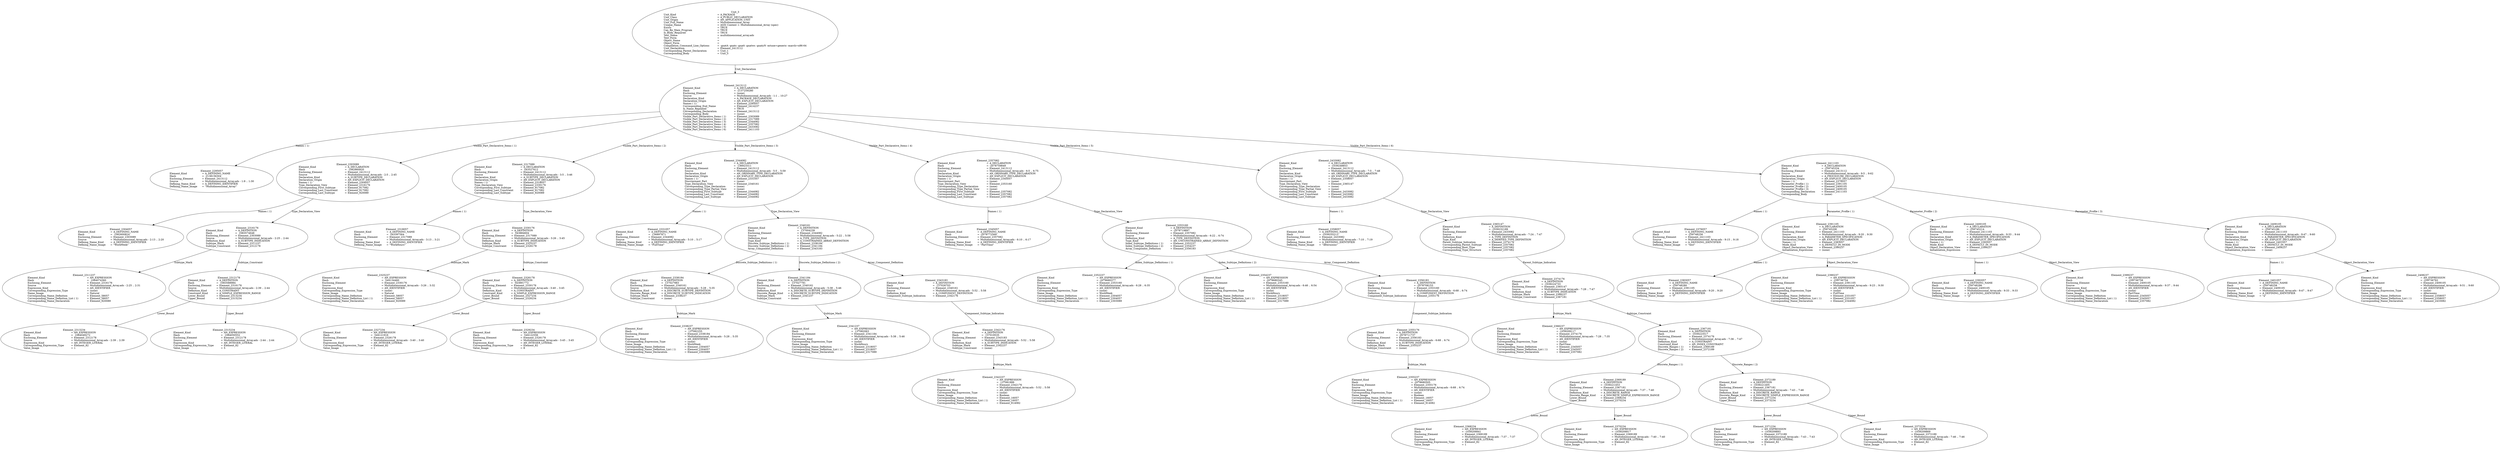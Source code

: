 digraph "multidimensional_array.adt" {
  Unit_3 -> Element_2413112
      [ label=Unit_Declaration ];
  Unit_3
      [ label=<<TABLE BORDER="0" CELLBORDER="0" CELLSPACING="0" CELLPADDING="0"> 
          <TR><TD COLSPAN="3">Unit_3</TD></TR>
          <TR><TD ALIGN="LEFT">Unit_Kind   </TD><TD> = </TD><TD ALIGN="LEFT">A_PACKAGE</TD></TR>
          <TR><TD ALIGN="LEFT">Unit_Class   </TD><TD> = </TD><TD ALIGN="LEFT">A_PUBLIC_DECLARATION</TD></TR>
          <TR><TD ALIGN="LEFT">Unit_Origin   </TD><TD> = </TD><TD ALIGN="LEFT">AN_APPLICATION_UNIT</TD></TR>
          <TR><TD ALIGN="LEFT">Unit_Full_Name    </TD><TD> = </TD><TD ALIGN="LEFT">Multidimensional_Array</TD></TR>
          <TR><TD ALIGN="LEFT">Unique_Name   </TD><TD> = </TD><TD ALIGN="LEFT">ASIS Context 1: Multidimensional_Array (spec)</TD></TR>
          <TR><TD ALIGN="LEFT">Exists  </TD><TD> = </TD><TD ALIGN="LEFT">TRUE</TD></TR>
          <TR><TD ALIGN="LEFT">Can_Be_Main_Program     </TD><TD> = </TD><TD ALIGN="LEFT">TRUE</TD></TR>
          <TR><TD ALIGN="LEFT">Is_Body_Required     </TD><TD> = </TD><TD ALIGN="LEFT">TRUE</TD></TR>
          <TR><TD ALIGN="LEFT">Text_Name   </TD><TD> = </TD><TD ALIGN="LEFT">multidimensional_array.ads</TD></TR>
          <TR><TD ALIGN="LEFT">Text_Form   </TD><TD> = </TD><TD ALIGN="LEFT"></TD></TR>
          <TR><TD ALIGN="LEFT">Object_Name   </TD><TD> = </TD><TD ALIGN="LEFT"></TD></TR>
          <TR><TD ALIGN="LEFT">Object_Form   </TD><TD> = </TD><TD ALIGN="LEFT"></TD></TR>
          <TR><TD ALIGN="LEFT">Compilation_Command_Line_Options         </TD><TD> = </TD><TD ALIGN="LEFT">-gnatA -gnatc -gnatt -gnatws -gnatyN -mtune=generic -march=x86-64</TD></TR>
          <TR><TD ALIGN="LEFT">Unit_Declaration     </TD><TD> = </TD><TD ALIGN="LEFT">Element_2413112</TD></TR>
          <TR><TD ALIGN="LEFT">Corresponding_Parent_Declaration         </TD><TD> = </TD><TD ALIGN="LEFT">Unit_1</TD></TR>
          <TR><TD ALIGN="LEFT">Corresponding_Body     </TD><TD> = </TD><TD ALIGN="LEFT">Unit_5</TD></TR>
          </TABLE>> ];
  Element_2413112 -> Element_2295057
      [ label="Names ( 1)" ];
  Element_2413112 -> Element_2303089
      [ label="Visible_Part_Declarative_Items ( 1)" ];
  Element_2413112 -> Element_2317089
      [ label="Visible_Part_Declarative_Items ( 2)" ];
  Element_2413112 -> Element_2344082
      [ label="Visible_Part_Declarative_Items ( 3)" ];
  Element_2413112 -> Element_2357082
      [ label="Visible_Part_Declarative_Items ( 4)" ];
  Element_2413112 -> Element_2433082
      [ label="Visible_Part_Declarative_Items ( 5)" ];
  Element_2413112 -> Element_2411103
      [ label="Visible_Part_Declarative_Items ( 6)" ];
  Element_2413112
      [ label=<<TABLE BORDER="0" CELLBORDER="0" CELLSPACING="0" CELLPADDING="0"> 
          <TR><TD COLSPAN="3">Element_2413112</TD></TR>
          <TR><TD ALIGN="LEFT">Element_Kind    </TD><TD> = </TD><TD ALIGN="LEFT">A_DECLARATION</TD></TR>
          <TR><TD ALIGN="LEFT">Hash  </TD><TD> = </TD><TD ALIGN="LEFT">-2137259280</TD></TR>
          <TR><TD ALIGN="LEFT">Enclosing_Element     </TD><TD> = </TD><TD ALIGN="LEFT">(none)</TD></TR>
          <TR><TD ALIGN="LEFT">Source  </TD><TD> = </TD><TD ALIGN="LEFT">Multidimensional_Array.ads - 1:1 .. 10:27</TD></TR>
          <TR><TD ALIGN="LEFT">Declaration_Kind     </TD><TD> = </TD><TD ALIGN="LEFT">A_PACKAGE_DECLARATION</TD></TR>
          <TR><TD ALIGN="LEFT">Declaration_Origin     </TD><TD> = </TD><TD ALIGN="LEFT">AN_EXPLICIT_DECLARATION</TD></TR>
          <TR><TD ALIGN="LEFT">Names ( 1)   </TD><TD> = </TD><TD ALIGN="LEFT">Element_2295057</TD></TR>
          <TR><TD ALIGN="LEFT">Corresponding_End_Name      </TD><TD> = </TD><TD ALIGN="LEFT">Element_2414237</TD></TR>
          <TR><TD ALIGN="LEFT">Is_Name_Repeated     </TD><TD> = </TD><TD ALIGN="LEFT">TRUE</TD></TR>
          <TR><TD ALIGN="LEFT">Corresponding_Declaration       </TD><TD> = </TD><TD ALIGN="LEFT">Element_2413112</TD></TR>
          <TR><TD ALIGN="LEFT">Corresponding_Body     </TD><TD> = </TD><TD ALIGN="LEFT">(none)</TD></TR>
          <TR><TD ALIGN="LEFT">Visible_Part_Declarative_Items ( 1)         </TD><TD> = </TD><TD ALIGN="LEFT">Element_2303089</TD></TR>
          <TR><TD ALIGN="LEFT">Visible_Part_Declarative_Items ( 2)         </TD><TD> = </TD><TD ALIGN="LEFT">Element_2317089</TD></TR>
          <TR><TD ALIGN="LEFT">Visible_Part_Declarative_Items ( 3)         </TD><TD> = </TD><TD ALIGN="LEFT">Element_2344082</TD></TR>
          <TR><TD ALIGN="LEFT">Visible_Part_Declarative_Items ( 4)         </TD><TD> = </TD><TD ALIGN="LEFT">Element_2357082</TD></TR>
          <TR><TD ALIGN="LEFT">Visible_Part_Declarative_Items ( 5)         </TD><TD> = </TD><TD ALIGN="LEFT">Element_2433082</TD></TR>
          <TR><TD ALIGN="LEFT">Visible_Part_Declarative_Items ( 6)         </TD><TD> = </TD><TD ALIGN="LEFT">Element_2411103</TD></TR>
          </TABLE>> ];
  Element_2295057
      [ label=<<TABLE BORDER="0" CELLBORDER="0" CELLSPACING="0" CELLPADDING="0"> 
          <TR><TD COLSPAN="3">Element_2295057</TD></TR>
          <TR><TD ALIGN="LEFT">Element_Kind    </TD><TD> = </TD><TD ALIGN="LEFT">A_DEFINING_NAME</TD></TR>
          <TR><TD ALIGN="LEFT">Hash  </TD><TD> = </TD><TD ALIGN="LEFT">-2138156304</TD></TR>
          <TR><TD ALIGN="LEFT">Enclosing_Element     </TD><TD> = </TD><TD ALIGN="LEFT">Element_2413112</TD></TR>
          <TR><TD ALIGN="LEFT">Source  </TD><TD> = </TD><TD ALIGN="LEFT">Multidimensional_Array.ads - 1:9 .. 1:30</TD></TR>
          <TR><TD ALIGN="LEFT">Defining_Name_Kind     </TD><TD> = </TD><TD ALIGN="LEFT">A_DEFINING_IDENTIFIER</TD></TR>
          <TR><TD ALIGN="LEFT">Defining_Name_Image     </TD><TD> = </TD><TD ALIGN="LEFT">"Multidimensional_Array"</TD></TR>
          </TABLE>> ];
  Element_2303089 -> Element_2304057
      [ label="Names ( 1)" ];
  Element_2303089 -> Element_2316176
      [ label=Type_Declaration_View ];
  Element_2303089
      [ label=<<TABLE BORDER="0" CELLBORDER="0" CELLSPACING="0" CELLPADDING="0"> 
          <TR><TD COLSPAN="3">Element_2303089</TD></TR>
          <TR><TD ALIGN="LEFT">Element_Kind    </TD><TD> = </TD><TD ALIGN="LEFT">A_DECLARATION</TD></TR>
          <TR><TD ALIGN="LEFT">Hash  </TD><TD> = </TD><TD ALIGN="LEFT"> 1082860920</TD></TR>
          <TR><TD ALIGN="LEFT">Enclosing_Element     </TD><TD> = </TD><TD ALIGN="LEFT">Element_2413112</TD></TR>
          <TR><TD ALIGN="LEFT">Source  </TD><TD> = </TD><TD ALIGN="LEFT">Multidimensional_Array.ads - 2:5 .. 2:45</TD></TR>
          <TR><TD ALIGN="LEFT">Declaration_Kind     </TD><TD> = </TD><TD ALIGN="LEFT">A_SUBTYPE_DECLARATION</TD></TR>
          <TR><TD ALIGN="LEFT">Declaration_Origin     </TD><TD> = </TD><TD ALIGN="LEFT">AN_EXPLICIT_DECLARATION</TD></TR>
          <TR><TD ALIGN="LEFT">Names ( 1)   </TD><TD> = </TD><TD ALIGN="LEFT">Element_2304057</TD></TR>
          <TR><TD ALIGN="LEFT">Type_Declaration_View      </TD><TD> = </TD><TD ALIGN="LEFT">Element_2316176</TD></TR>
          <TR><TD ALIGN="LEFT">Corresponding_First_Subtype       </TD><TD> = </TD><TD ALIGN="LEFT">Element_917082</TD></TR>
          <TR><TD ALIGN="LEFT">Corresponding_Last_Constraint        </TD><TD> = </TD><TD ALIGN="LEFT">Element_917082</TD></TR>
          <TR><TD ALIGN="LEFT">Corresponding_Last_Subtype       </TD><TD> = </TD><TD ALIGN="LEFT">Element_920089</TD></TR>
          </TABLE>> ];
  Element_2304057
      [ label=<<TABLE BORDER="0" CELLBORDER="0" CELLSPACING="0" CELLPADDING="0"> 
          <TR><TD COLSPAN="3">Element_2304057</TD></TR>
          <TR><TD ALIGN="LEFT">Element_Kind    </TD><TD> = </TD><TD ALIGN="LEFT">A_DEFINING_NAME</TD></TR>
          <TR><TD ALIGN="LEFT">Hash  </TD><TD> = </TD><TD ALIGN="LEFT"> 1082600824</TD></TR>
          <TR><TD ALIGN="LEFT">Enclosing_Element     </TD><TD> = </TD><TD ALIGN="LEFT">Element_2303089</TD></TR>
          <TR><TD ALIGN="LEFT">Source  </TD><TD> = </TD><TD ALIGN="LEFT">Multidimensional_Array.ads - 2:13 .. 2:20</TD></TR>
          <TR><TD ALIGN="LEFT">Defining_Name_Kind     </TD><TD> = </TD><TD ALIGN="LEFT">A_DEFINING_IDENTIFIER</TD></TR>
          <TR><TD ALIGN="LEFT">Defining_Name_Image     </TD><TD> = </TD><TD ALIGN="LEFT">"WorkWeek"</TD></TR>
          </TABLE>> ];
  Element_2316176 -> Element_2311237
      [ label=Subtype_Mark ];
  Element_2316176 -> Element_2312178
      [ label=Subtype_Constraint ];
  Element_2316176
      [ label=<<TABLE BORDER="0" CELLBORDER="0" CELLSPACING="0" CELLPADDING="0"> 
          <TR><TD COLSPAN="3">Element_2316176</TD></TR>
          <TR><TD ALIGN="LEFT">Element_Kind    </TD><TD> = </TD><TD ALIGN="LEFT">A_DEFINITION</TD></TR>
          <TR><TD ALIGN="LEFT">Hash  </TD><TD> = </TD><TD ALIGN="LEFT"> 1083574648</TD></TR>
          <TR><TD ALIGN="LEFT">Enclosing_Element     </TD><TD> = </TD><TD ALIGN="LEFT">Element_2303089</TD></TR>
          <TR><TD ALIGN="LEFT">Source  </TD><TD> = </TD><TD ALIGN="LEFT">Multidimensional_Array.ads - 2:25 .. 2:44</TD></TR>
          <TR><TD ALIGN="LEFT">Definition_Kind    </TD><TD> = </TD><TD ALIGN="LEFT">A_SUBTYPE_INDICATION</TD></TR>
          <TR><TD ALIGN="LEFT">Subtype_Mark    </TD><TD> = </TD><TD ALIGN="LEFT">Element_2311237</TD></TR>
          <TR><TD ALIGN="LEFT">Subtype_Constraint     </TD><TD> = </TD><TD ALIGN="LEFT">Element_2312178</TD></TR>
          </TABLE>> ];
  Element_2311237
      [ label=<<TABLE BORDER="0" CELLBORDER="0" CELLSPACING="0" CELLPADDING="0"> 
          <TR><TD COLSPAN="3">Element_2311237</TD></TR>
          <TR><TD ALIGN="LEFT">Element_Kind    </TD><TD> = </TD><TD ALIGN="LEFT">AN_EXPRESSION</TD></TR>
          <TR><TD ALIGN="LEFT">Hash  </TD><TD> = </TD><TD ALIGN="LEFT"> 1084074360</TD></TR>
          <TR><TD ALIGN="LEFT">Enclosing_Element     </TD><TD> = </TD><TD ALIGN="LEFT">Element_2316176</TD></TR>
          <TR><TD ALIGN="LEFT">Source  </TD><TD> = </TD><TD ALIGN="LEFT">Multidimensional_Array.ads - 2:25 .. 2:31</TD></TR>
          <TR><TD ALIGN="LEFT">Expression_Kind    </TD><TD> = </TD><TD ALIGN="LEFT">AN_IDENTIFIER</TD></TR>
          <TR><TD ALIGN="LEFT">Corresponding_Expression_Type        </TD><TD> = </TD><TD ALIGN="LEFT">(none)</TD></TR>
          <TR><TD ALIGN="LEFT">Name_Image   </TD><TD> = </TD><TD ALIGN="LEFT">Natural</TD></TR>
          <TR><TD ALIGN="LEFT">Corresponding_Name_Definition        </TD><TD> = </TD><TD ALIGN="LEFT">Element_58057</TD></TR>
          <TR><TD ALIGN="LEFT">Corresponding_Name_Definition_List ( 1)          </TD><TD> = </TD><TD ALIGN="LEFT">Element_58057</TD></TR>
          <TR><TD ALIGN="LEFT">Corresponding_Name_Declaration        </TD><TD> = </TD><TD ALIGN="LEFT">Element_920089</TD></TR>
          </TABLE>> ];
  Element_2312178 -> Element_2313234
      [ label=Lower_Bound ];
  Element_2312178 -> Element_2315234
      [ label=Upper_Bound ];
  Element_2312178
      [ label=<<TABLE BORDER="0" CELLBORDER="0" CELLSPACING="0" CELLPADDING="0"> 
          <TR><TD COLSPAN="3">Element_2312178</TD></TR>
          <TR><TD ALIGN="LEFT">Element_Kind    </TD><TD> = </TD><TD ALIGN="LEFT">A_DEFINITION</TD></TR>
          <TR><TD ALIGN="LEFT">Hash  </TD><TD> = </TD><TD ALIGN="LEFT"> 1083588984</TD></TR>
          <TR><TD ALIGN="LEFT">Enclosing_Element     </TD><TD> = </TD><TD ALIGN="LEFT">Element_2316176</TD></TR>
          <TR><TD ALIGN="LEFT">Source  </TD><TD> = </TD><TD ALIGN="LEFT">Multidimensional_Array.ads - 2:39 .. 2:44</TD></TR>
          <TR><TD ALIGN="LEFT">Definition_Kind    </TD><TD> = </TD><TD ALIGN="LEFT">A_CONSTRAINT</TD></TR>
          <TR><TD ALIGN="LEFT">Constraint_Kind    </TD><TD> = </TD><TD ALIGN="LEFT">A_SIMPLE_EXPRESSION_RANGE</TD></TR>
          <TR><TD ALIGN="LEFT">Lower_Bound   </TD><TD> = </TD><TD ALIGN="LEFT">Element_2313234</TD></TR>
          <TR><TD ALIGN="LEFT">Upper_Bound   </TD><TD> = </TD><TD ALIGN="LEFT">Element_2315234</TD></TR>
          </TABLE>> ];
  Element_2313234
      [ label=<<TABLE BORDER="0" CELLBORDER="0" CELLSPACING="0" CELLPADDING="0"> 
          <TR><TD COLSPAN="3">Element_2313234</TD></TR>
          <TR><TD ALIGN="LEFT">Element_Kind    </TD><TD> = </TD><TD ALIGN="LEFT">AN_EXPRESSION</TD></TR>
          <TR><TD ALIGN="LEFT">Hash  </TD><TD> = </TD><TD ALIGN="LEFT"> 1084049272</TD></TR>
          <TR><TD ALIGN="LEFT">Enclosing_Element     </TD><TD> = </TD><TD ALIGN="LEFT">Element_2312178</TD></TR>
          <TR><TD ALIGN="LEFT">Source  </TD><TD> = </TD><TD ALIGN="LEFT">Multidimensional_Array.ads - 2:39 .. 2:39</TD></TR>
          <TR><TD ALIGN="LEFT">Expression_Kind    </TD><TD> = </TD><TD ALIGN="LEFT">AN_INTEGER_LITERAL</TD></TR>
          <TR><TD ALIGN="LEFT">Corresponding_Expression_Type        </TD><TD> = </TD><TD ALIGN="LEFT">Element_82</TD></TR>
          <TR><TD ALIGN="LEFT">Value_Image   </TD><TD> = </TD><TD ALIGN="LEFT">1</TD></TR>
          </TABLE>> ];
  Element_2315234
      [ label=<<TABLE BORDER="0" CELLBORDER="0" CELLSPACING="0" CELLPADDING="0"> 
          <TR><TD COLSPAN="3">Element_2315234</TD></TR>
          <TR><TD ALIGN="LEFT">Element_Kind    </TD><TD> = </TD><TD ALIGN="LEFT">AN_EXPRESSION</TD></TR>
          <TR><TD ALIGN="LEFT">Hash  </TD><TD> = </TD><TD ALIGN="LEFT"> 1084050552</TD></TR>
          <TR><TD ALIGN="LEFT">Enclosing_Element     </TD><TD> = </TD><TD ALIGN="LEFT">Element_2312178</TD></TR>
          <TR><TD ALIGN="LEFT">Source  </TD><TD> = </TD><TD ALIGN="LEFT">Multidimensional_Array.ads - 2:44 .. 2:44</TD></TR>
          <TR><TD ALIGN="LEFT">Expression_Kind    </TD><TD> = </TD><TD ALIGN="LEFT">AN_INTEGER_LITERAL</TD></TR>
          <TR><TD ALIGN="LEFT">Corresponding_Expression_Type        </TD><TD> = </TD><TD ALIGN="LEFT">Element_82</TD></TR>
          <TR><TD ALIGN="LEFT">Value_Image   </TD><TD> = </TD><TD ALIGN="LEFT">5</TD></TR>
          </TABLE>> ];
  Element_2317089 -> Element_2318057
      [ label="Names ( 1)" ];
  Element_2317089 -> Element_2330176
      [ label=Type_Declaration_View ];
  Element_2317089
      [ label=<<TABLE BORDER="0" CELLBORDER="0" CELLSPACING="0" CELLPADDING="0"> 
          <TR><TD COLSPAN="3">Element_2317089</TD></TR>
          <TR><TD ALIGN="LEFT">Element_Kind    </TD><TD> = </TD><TD ALIGN="LEFT">A_DECLARATION</TD></TR>
          <TR><TD ALIGN="LEFT">Hash  </TD><TD> = </TD><TD ALIGN="LEFT"> 543527612</TD></TR>
          <TR><TD ALIGN="LEFT">Enclosing_Element     </TD><TD> = </TD><TD ALIGN="LEFT">Element_2413112</TD></TR>
          <TR><TD ALIGN="LEFT">Source  </TD><TD> = </TD><TD ALIGN="LEFT">Multidimensional_Array.ads - 3:5 .. 3:46</TD></TR>
          <TR><TD ALIGN="LEFT">Declaration_Kind     </TD><TD> = </TD><TD ALIGN="LEFT">A_SUBTYPE_DECLARATION</TD></TR>
          <TR><TD ALIGN="LEFT">Declaration_Origin     </TD><TD> = </TD><TD ALIGN="LEFT">AN_EXPLICIT_DECLARATION</TD></TR>
          <TR><TD ALIGN="LEFT">Names ( 1)   </TD><TD> = </TD><TD ALIGN="LEFT">Element_2318057</TD></TR>
          <TR><TD ALIGN="LEFT">Type_Declaration_View      </TD><TD> = </TD><TD ALIGN="LEFT">Element_2330176</TD></TR>
          <TR><TD ALIGN="LEFT">Corresponding_First_Subtype       </TD><TD> = </TD><TD ALIGN="LEFT">Element_917082</TD></TR>
          <TR><TD ALIGN="LEFT">Corresponding_Last_Constraint        </TD><TD> = </TD><TD ALIGN="LEFT">Element_917082</TD></TR>
          <TR><TD ALIGN="LEFT">Corresponding_Last_Subtype       </TD><TD> = </TD><TD ALIGN="LEFT">Element_920089</TD></TR>
          </TABLE>> ];
  Element_2318057
      [ label=<<TABLE BORDER="0" CELLBORDER="0" CELLSPACING="0" CELLPADDING="0"> 
          <TR><TD COLSPAN="3">Element_2318057</TD></TR>
          <TR><TD ALIGN="LEFT">Element_Kind    </TD><TD> = </TD><TD ALIGN="LEFT">A_DEFINING_NAME</TD></TR>
          <TR><TD ALIGN="LEFT">Hash  </TD><TD> = </TD><TD ALIGN="LEFT"> 543397564</TD></TR>
          <TR><TD ALIGN="LEFT">Enclosing_Element     </TD><TD> = </TD><TD ALIGN="LEFT">Element_2317089</TD></TR>
          <TR><TD ALIGN="LEFT">Source  </TD><TD> = </TD><TD ALIGN="LEFT">Multidimensional_Array.ads - 3:13 .. 3:21</TD></TR>
          <TR><TD ALIGN="LEFT">Defining_Name_Kind     </TD><TD> = </TD><TD ALIGN="LEFT">A_DEFINING_IDENTIFIER</TD></TR>
          <TR><TD ALIGN="LEFT">Defining_Name_Image     </TD><TD> = </TD><TD ALIGN="LEFT">"WorkHours"</TD></TR>
          </TABLE>> ];
  Element_2330176 -> Element_2325237
      [ label=Subtype_Mark ];
  Element_2330176 -> Element_2326178
      [ label=Subtype_Constraint ];
  Element_2330176
      [ label=<<TABLE BORDER="0" CELLBORDER="0" CELLSPACING="0" CELLPADDING="0"> 
          <TR><TD COLSPAN="3">Element_2330176</TD></TR>
          <TR><TD ALIGN="LEFT">Element_Kind    </TD><TD> = </TD><TD ALIGN="LEFT">A_DEFINITION</TD></TR>
          <TR><TD ALIGN="LEFT">Hash  </TD><TD> = </TD><TD ALIGN="LEFT"> 543884604</TD></TR>
          <TR><TD ALIGN="LEFT">Enclosing_Element     </TD><TD> = </TD><TD ALIGN="LEFT">Element_2317089</TD></TR>
          <TR><TD ALIGN="LEFT">Source  </TD><TD> = </TD><TD ALIGN="LEFT">Multidimensional_Array.ads - 3:26 .. 3:45</TD></TR>
          <TR><TD ALIGN="LEFT">Definition_Kind    </TD><TD> = </TD><TD ALIGN="LEFT">A_SUBTYPE_INDICATION</TD></TR>
          <TR><TD ALIGN="LEFT">Subtype_Mark    </TD><TD> = </TD><TD ALIGN="LEFT">Element_2325237</TD></TR>
          <TR><TD ALIGN="LEFT">Subtype_Constraint     </TD><TD> = </TD><TD ALIGN="LEFT">Element_2326178</TD></TR>
          </TABLE>> ];
  Element_2325237
      [ label=<<TABLE BORDER="0" CELLBORDER="0" CELLSPACING="0" CELLPADDING="0"> 
          <TR><TD COLSPAN="3">Element_2325237</TD></TR>
          <TR><TD ALIGN="LEFT">Element_Kind    </TD><TD> = </TD><TD ALIGN="LEFT">AN_EXPRESSION</TD></TR>
          <TR><TD ALIGN="LEFT">Hash  </TD><TD> = </TD><TD ALIGN="LEFT"> 544134460</TD></TR>
          <TR><TD ALIGN="LEFT">Enclosing_Element     </TD><TD> = </TD><TD ALIGN="LEFT">Element_2330176</TD></TR>
          <TR><TD ALIGN="LEFT">Source  </TD><TD> = </TD><TD ALIGN="LEFT">Multidimensional_Array.ads - 3:26 .. 3:32</TD></TR>
          <TR><TD ALIGN="LEFT">Expression_Kind    </TD><TD> = </TD><TD ALIGN="LEFT">AN_IDENTIFIER</TD></TR>
          <TR><TD ALIGN="LEFT">Corresponding_Expression_Type        </TD><TD> = </TD><TD ALIGN="LEFT">(none)</TD></TR>
          <TR><TD ALIGN="LEFT">Name_Image   </TD><TD> = </TD><TD ALIGN="LEFT">Natural</TD></TR>
          <TR><TD ALIGN="LEFT">Corresponding_Name_Definition        </TD><TD> = </TD><TD ALIGN="LEFT">Element_58057</TD></TR>
          <TR><TD ALIGN="LEFT">Corresponding_Name_Definition_List ( 1)          </TD><TD> = </TD><TD ALIGN="LEFT">Element_58057</TD></TR>
          <TR><TD ALIGN="LEFT">Corresponding_Name_Declaration        </TD><TD> = </TD><TD ALIGN="LEFT">Element_920089</TD></TR>
          </TABLE>> ];
  Element_2326178 -> Element_2327234
      [ label=Lower_Bound ];
  Element_2326178 -> Element_2329234
      [ label=Upper_Bound ];
  Element_2326178
      [ label=<<TABLE BORDER="0" CELLBORDER="0" CELLSPACING="0" CELLPADDING="0"> 
          <TR><TD COLSPAN="3">Element_2326178</TD></TR>
          <TR><TD ALIGN="LEFT">Element_Kind    </TD><TD> = </TD><TD ALIGN="LEFT">A_DEFINITION</TD></TR>
          <TR><TD ALIGN="LEFT">Hash  </TD><TD> = </TD><TD ALIGN="LEFT"> 543891772</TD></TR>
          <TR><TD ALIGN="LEFT">Enclosing_Element     </TD><TD> = </TD><TD ALIGN="LEFT">Element_2330176</TD></TR>
          <TR><TD ALIGN="LEFT">Source  </TD><TD> = </TD><TD ALIGN="LEFT">Multidimensional_Array.ads - 3:40 .. 3:45</TD></TR>
          <TR><TD ALIGN="LEFT">Definition_Kind    </TD><TD> = </TD><TD ALIGN="LEFT">A_CONSTRAINT</TD></TR>
          <TR><TD ALIGN="LEFT">Constraint_Kind    </TD><TD> = </TD><TD ALIGN="LEFT">A_SIMPLE_EXPRESSION_RANGE</TD></TR>
          <TR><TD ALIGN="LEFT">Lower_Bound   </TD><TD> = </TD><TD ALIGN="LEFT">Element_2327234</TD></TR>
          <TR><TD ALIGN="LEFT">Upper_Bound   </TD><TD> = </TD><TD ALIGN="LEFT">Element_2329234</TD></TR>
          </TABLE>> ];
  Element_2327234
      [ label=<<TABLE BORDER="0" CELLBORDER="0" CELLSPACING="0" CELLPADDING="0"> 
          <TR><TD COLSPAN="3">Element_2327234</TD></TR>
          <TR><TD ALIGN="LEFT">Element_Kind    </TD><TD> = </TD><TD ALIGN="LEFT">AN_EXPRESSION</TD></TR>
          <TR><TD ALIGN="LEFT">Hash  </TD><TD> = </TD><TD ALIGN="LEFT"> 544121916</TD></TR>
          <TR><TD ALIGN="LEFT">Enclosing_Element     </TD><TD> = </TD><TD ALIGN="LEFT">Element_2326178</TD></TR>
          <TR><TD ALIGN="LEFT">Source  </TD><TD> = </TD><TD ALIGN="LEFT">Multidimensional_Array.ads - 3:40 .. 3:40</TD></TR>
          <TR><TD ALIGN="LEFT">Expression_Kind    </TD><TD> = </TD><TD ALIGN="LEFT">AN_INTEGER_LITERAL</TD></TR>
          <TR><TD ALIGN="LEFT">Corresponding_Expression_Type        </TD><TD> = </TD><TD ALIGN="LEFT">Element_82</TD></TR>
          <TR><TD ALIGN="LEFT">Value_Image   </TD><TD> = </TD><TD ALIGN="LEFT">1</TD></TR>
          </TABLE>> ];
  Element_2329234
      [ label=<<TABLE BORDER="0" CELLBORDER="0" CELLSPACING="0" CELLPADDING="0"> 
          <TR><TD COLSPAN="3">Element_2329234</TD></TR>
          <TR><TD ALIGN="LEFT">Element_Kind    </TD><TD> = </TD><TD ALIGN="LEFT">AN_EXPRESSION</TD></TR>
          <TR><TD ALIGN="LEFT">Hash  </TD><TD> = </TD><TD ALIGN="LEFT"> 544122556</TD></TR>
          <TR><TD ALIGN="LEFT">Enclosing_Element     </TD><TD> = </TD><TD ALIGN="LEFT">Element_2326178</TD></TR>
          <TR><TD ALIGN="LEFT">Source  </TD><TD> = </TD><TD ALIGN="LEFT">Multidimensional_Array.ads - 3:45 .. 3:45</TD></TR>
          <TR><TD ALIGN="LEFT">Expression_Kind    </TD><TD> = </TD><TD ALIGN="LEFT">AN_INTEGER_LITERAL</TD></TR>
          <TR><TD ALIGN="LEFT">Corresponding_Expression_Type        </TD><TD> = </TD><TD ALIGN="LEFT">Element_82</TD></TR>
          <TR><TD ALIGN="LEFT">Value_Image   </TD><TD> = </TD><TD ALIGN="LEFT">8</TD></TR>
          </TABLE>> ];
  Element_2344082 -> Element_2331057
      [ label="Names ( 1)" ];
  Element_2344082 -> Element_2340161
      [ label=Type_Declaration_View ];
  Element_2344082
      [ label=<<TABLE BORDER="0" CELLBORDER="0" CELLSPACING="0" CELLPADDING="0"> 
          <TR><TD COLSPAN="3">Element_2344082</TD></TR>
          <TR><TD ALIGN="LEFT">Element_Kind    </TD><TD> = </TD><TD ALIGN="LEFT">A_DECLARATION</TD></TR>
          <TR><TD ALIGN="LEFT">Hash  </TD><TD> = </TD><TD ALIGN="LEFT"> 136923311</TD></TR>
          <TR><TD ALIGN="LEFT">Enclosing_Element     </TD><TD> = </TD><TD ALIGN="LEFT">Element_2413112</TD></TR>
          <TR><TD ALIGN="LEFT">Source  </TD><TD> = </TD><TD ALIGN="LEFT">Multidimensional_Array.ads - 5:5 .. 5:59</TD></TR>
          <TR><TD ALIGN="LEFT">Declaration_Kind     </TD><TD> = </TD><TD ALIGN="LEFT">AN_ORDINARY_TYPE_DECLARATION</TD></TR>
          <TR><TD ALIGN="LEFT">Declaration_Origin     </TD><TD> = </TD><TD ALIGN="LEFT">AN_EXPLICIT_DECLARATION</TD></TR>
          <TR><TD ALIGN="LEFT">Names ( 1)   </TD><TD> = </TD><TD ALIGN="LEFT">Element_2331057</TD></TR>
          <TR><TD ALIGN="LEFT">Discriminant_Part     </TD><TD> = </TD><TD ALIGN="LEFT">(none)</TD></TR>
          <TR><TD ALIGN="LEFT">Type_Declaration_View      </TD><TD> = </TD><TD ALIGN="LEFT">Element_2340161</TD></TR>
          <TR><TD ALIGN="LEFT">Corresponding_Type_Declaration        </TD><TD> = </TD><TD ALIGN="LEFT">(none)</TD></TR>
          <TR><TD ALIGN="LEFT">Corresponding_Type_Partial_View        </TD><TD> = </TD><TD ALIGN="LEFT">(none)</TD></TR>
          <TR><TD ALIGN="LEFT">Corresponding_First_Subtype       </TD><TD> = </TD><TD ALIGN="LEFT">Element_2344082</TD></TR>
          <TR><TD ALIGN="LEFT">Corresponding_Last_Constraint        </TD><TD> = </TD><TD ALIGN="LEFT">Element_2344082</TD></TR>
          <TR><TD ALIGN="LEFT">Corresponding_Last_Subtype       </TD><TD> = </TD><TD ALIGN="LEFT">Element_2344082</TD></TR>
          </TABLE>> ];
  Element_2331057
      [ label=<<TABLE BORDER="0" CELLBORDER="0" CELLSPACING="0" CELLPADDING="0"> 
          <TR><TD COLSPAN="3">Element_2331057</TD></TR>
          <TR><TD ALIGN="LEFT">Element_Kind    </TD><TD> = </TD><TD ALIGN="LEFT">A_DEFINING_NAME</TD></TR>
          <TR><TD ALIGN="LEFT">Hash  </TD><TD> = </TD><TD ALIGN="LEFT"> 136897871</TD></TR>
          <TR><TD ALIGN="LEFT">Enclosing_Element     </TD><TD> = </TD><TD ALIGN="LEFT">Element_2344082</TD></TR>
          <TR><TD ALIGN="LEFT">Source  </TD><TD> = </TD><TD ALIGN="LEFT">Multidimensional_Array.ads - 5:10 .. 5:17</TD></TR>
          <TR><TD ALIGN="LEFT">Defining_Name_Kind     </TD><TD> = </TD><TD ALIGN="LEFT">A_DEFINING_IDENTIFIER</TD></TR>
          <TR><TD ALIGN="LEFT">Defining_Name_Image     </TD><TD> = </TD><TD ALIGN="LEFT">"FullTime"</TD></TR>
          </TABLE>> ];
  Element_2340161 -> Element_2338184
      [ label="Discrete_Subtype_Definitions ( 1)" ];
  Element_2340161 -> Element_2341184
      [ label="Discrete_Subtype_Definitions ( 2)" ];
  Element_2340161 -> Element_2343183
      [ label=Array_Component_Definition ];
  Element_2340161
      [ label=<<TABLE BORDER="0" CELLBORDER="0" CELLSPACING="0" CELLPADDING="0"> 
          <TR><TD COLSPAN="3">Element_2340161</TD></TR>
          <TR><TD ALIGN="LEFT">Element_Kind    </TD><TD> = </TD><TD ALIGN="LEFT">A_DEFINITION</TD></TR>
          <TR><TD ALIGN="LEFT">Hash  </TD><TD> = </TD><TD ALIGN="LEFT"> 137004239</TD></TR>
          <TR><TD ALIGN="LEFT">Enclosing_Element     </TD><TD> = </TD><TD ALIGN="LEFT">Element_2344082</TD></TR>
          <TR><TD ALIGN="LEFT">Source  </TD><TD> = </TD><TD ALIGN="LEFT">Multidimensional_Array.ads - 5:22 .. 5:58</TD></TR>
          <TR><TD ALIGN="LEFT">Definition_Kind    </TD><TD> = </TD><TD ALIGN="LEFT">A_TYPE_DEFINITION</TD></TR>
          <TR><TD ALIGN="LEFT">Type_Kind   </TD><TD> = </TD><TD ALIGN="LEFT">A_CONSTRAINED_ARRAY_DEFINITION</TD></TR>
          <TR><TD ALIGN="LEFT">Discrete_Subtype_Definitions ( 1)         </TD><TD> = </TD><TD ALIGN="LEFT">Element_2338184</TD></TR>
          <TR><TD ALIGN="LEFT">Discrete_Subtype_Definitions ( 2)         </TD><TD> = </TD><TD ALIGN="LEFT">Element_2341184</TD></TR>
          <TR><TD ALIGN="LEFT">Array_Component_Definition       </TD><TD> = </TD><TD ALIGN="LEFT">Element_2343183</TD></TR>
          </TABLE>> ];
  Element_2338184 -> Element_2338237
      [ label=Subtype_Mark ];
  Element_2338184
      [ label=<<TABLE BORDER="0" CELLBORDER="0" CELLSPACING="0" CELLPADDING="0"> 
          <TR><TD COLSPAN="3">Element_2338184</TD></TR>
          <TR><TD ALIGN="LEFT">Element_Kind    </TD><TD> = </TD><TD ALIGN="LEFT">A_DEFINITION</TD></TR>
          <TR><TD ALIGN="LEFT">Hash  </TD><TD> = </TD><TD ALIGN="LEFT"> 137027983</TD></TR>
          <TR><TD ALIGN="LEFT">Enclosing_Element     </TD><TD> = </TD><TD ALIGN="LEFT">Element_2340161</TD></TR>
          <TR><TD ALIGN="LEFT">Source  </TD><TD> = </TD><TD ALIGN="LEFT">Multidimensional_Array.ads - 5:28 .. 5:35</TD></TR>
          <TR><TD ALIGN="LEFT">Definition_Kind    </TD><TD> = </TD><TD ALIGN="LEFT">A_DISCRETE_SUBTYPE_DEFINITION</TD></TR>
          <TR><TD ALIGN="LEFT">Discrete_Range_Kind     </TD><TD> = </TD><TD ALIGN="LEFT">A_DISCRETE_SUBTYPE_INDICATION</TD></TR>
          <TR><TD ALIGN="LEFT">Subtype_Mark    </TD><TD> = </TD><TD ALIGN="LEFT">Element_2338237</TD></TR>
          <TR><TD ALIGN="LEFT">Subtype_Constraint     </TD><TD> = </TD><TD ALIGN="LEFT">(none)</TD></TR>
          </TABLE>> ];
  Element_2338237
      [ label=<<TABLE BORDER="0" CELLBORDER="0" CELLSPACING="0" CELLPADDING="0"> 
          <TR><TD COLSPAN="3">Element_2338237</TD></TR>
          <TR><TD ALIGN="LEFT">Element_Kind    </TD><TD> = </TD><TD ALIGN="LEFT">AN_EXPRESSION</TD></TR>
          <TR><TD ALIGN="LEFT">Hash  </TD><TD> = </TD><TD ALIGN="LEFT"> 137082255</TD></TR>
          <TR><TD ALIGN="LEFT">Enclosing_Element     </TD><TD> = </TD><TD ALIGN="LEFT">Element_2338184</TD></TR>
          <TR><TD ALIGN="LEFT">Source  </TD><TD> = </TD><TD ALIGN="LEFT">Multidimensional_Array.ads - 5:28 .. 5:35</TD></TR>
          <TR><TD ALIGN="LEFT">Expression_Kind    </TD><TD> = </TD><TD ALIGN="LEFT">AN_IDENTIFIER</TD></TR>
          <TR><TD ALIGN="LEFT">Corresponding_Expression_Type        </TD><TD> = </TD><TD ALIGN="LEFT">(none)</TD></TR>
          <TR><TD ALIGN="LEFT">Name_Image   </TD><TD> = </TD><TD ALIGN="LEFT">WorkWeek</TD></TR>
          <TR><TD ALIGN="LEFT">Corresponding_Name_Definition        </TD><TD> = </TD><TD ALIGN="LEFT">Element_2304057</TD></TR>
          <TR><TD ALIGN="LEFT">Corresponding_Name_Definition_List ( 1)          </TD><TD> = </TD><TD ALIGN="LEFT">Element_2304057</TD></TR>
          <TR><TD ALIGN="LEFT">Corresponding_Name_Declaration        </TD><TD> = </TD><TD ALIGN="LEFT">Element_2303089</TD></TR>
          </TABLE>> ];
  Element_2341184 -> Element_2341237
      [ label=Subtype_Mark ];
  Element_2341184
      [ label=<<TABLE BORDER="0" CELLBORDER="0" CELLSPACING="0" CELLPADDING="0"> 
          <TR><TD COLSPAN="3">Element_2341184</TD></TR>
          <TR><TD ALIGN="LEFT">Element_Kind    </TD><TD> = </TD><TD ALIGN="LEFT">A_DEFINITION</TD></TR>
          <TR><TD ALIGN="LEFT">Hash  </TD><TD> = </TD><TD ALIGN="LEFT"> 137027791</TD></TR>
          <TR><TD ALIGN="LEFT">Enclosing_Element     </TD><TD> = </TD><TD ALIGN="LEFT">Element_2340161</TD></TR>
          <TR><TD ALIGN="LEFT">Source  </TD><TD> = </TD><TD ALIGN="LEFT">Multidimensional_Array.ads - 5:38 .. 5:46</TD></TR>
          <TR><TD ALIGN="LEFT">Definition_Kind    </TD><TD> = </TD><TD ALIGN="LEFT">A_DISCRETE_SUBTYPE_DEFINITION</TD></TR>
          <TR><TD ALIGN="LEFT">Discrete_Range_Kind     </TD><TD> = </TD><TD ALIGN="LEFT">A_DISCRETE_SUBTYPE_INDICATION</TD></TR>
          <TR><TD ALIGN="LEFT">Subtype_Mark    </TD><TD> = </TD><TD ALIGN="LEFT">Element_2341237</TD></TR>
          <TR><TD ALIGN="LEFT">Subtype_Constraint     </TD><TD> = </TD><TD ALIGN="LEFT">(none)</TD></TR>
          </TABLE>> ];
  Element_2341237
      [ label=<<TABLE BORDER="0" CELLBORDER="0" CELLSPACING="0" CELLPADDING="0"> 
          <TR><TD COLSPAN="3">Element_2341237</TD></TR>
          <TR><TD ALIGN="LEFT">Element_Kind    </TD><TD> = </TD><TD ALIGN="LEFT">AN_EXPRESSION</TD></TR>
          <TR><TD ALIGN="LEFT">Hash  </TD><TD> = </TD><TD ALIGN="LEFT"> 137082063</TD></TR>
          <TR><TD ALIGN="LEFT">Enclosing_Element     </TD><TD> = </TD><TD ALIGN="LEFT">Element_2341184</TD></TR>
          <TR><TD ALIGN="LEFT">Source  </TD><TD> = </TD><TD ALIGN="LEFT">Multidimensional_Array.ads - 5:38 .. 5:46</TD></TR>
          <TR><TD ALIGN="LEFT">Expression_Kind    </TD><TD> = </TD><TD ALIGN="LEFT">AN_IDENTIFIER</TD></TR>
          <TR><TD ALIGN="LEFT">Corresponding_Expression_Type        </TD><TD> = </TD><TD ALIGN="LEFT">(none)</TD></TR>
          <TR><TD ALIGN="LEFT">Name_Image   </TD><TD> = </TD><TD ALIGN="LEFT">WorkHours</TD></TR>
          <TR><TD ALIGN="LEFT">Corresponding_Name_Definition        </TD><TD> = </TD><TD ALIGN="LEFT">Element_2318057</TD></TR>
          <TR><TD ALIGN="LEFT">Corresponding_Name_Definition_List ( 1)          </TD><TD> = </TD><TD ALIGN="LEFT">Element_2318057</TD></TR>
          <TR><TD ALIGN="LEFT">Corresponding_Name_Declaration        </TD><TD> = </TD><TD ALIGN="LEFT">Element_2317089</TD></TR>
          </TABLE>> ];
  Element_2343183 -> Element_2342176
      [ label=Component_Subtype_Indication ];
  Element_2343183
      [ label=<<TABLE BORDER="0" CELLBORDER="0" CELLSPACING="0" CELLPADDING="0"> 
          <TR><TD COLSPAN="3">Element_2343183</TD></TR>
          <TR><TD ALIGN="LEFT">Element_Kind    </TD><TD> = </TD><TD ALIGN="LEFT">A_DEFINITION</TD></TR>
          <TR><TD ALIGN="LEFT">Hash  </TD><TD> = </TD><TD ALIGN="LEFT"> 137026703</TD></TR>
          <TR><TD ALIGN="LEFT">Enclosing_Element     </TD><TD> = </TD><TD ALIGN="LEFT">Element_2340161</TD></TR>
          <TR><TD ALIGN="LEFT">Source  </TD><TD> = </TD><TD ALIGN="LEFT">Multidimensional_Array.ads - 5:52 .. 5:58</TD></TR>
          <TR><TD ALIGN="LEFT">Definition_Kind    </TD><TD> = </TD><TD ALIGN="LEFT">A_COMPONENT_DEFINITION</TD></TR>
          <TR><TD ALIGN="LEFT">Component_Subtype_Indication        </TD><TD> = </TD><TD ALIGN="LEFT">Element_2342176</TD></TR>
          </TABLE>> ];
  Element_2342176 -> Element_2342237
      [ label=Subtype_Mark ];
  Element_2342176
      [ label=<<TABLE BORDER="0" CELLBORDER="0" CELLSPACING="0" CELLPADDING="0"> 
          <TR><TD COLSPAN="3">Element_2342176</TD></TR>
          <TR><TD ALIGN="LEFT">Element_Kind    </TD><TD> = </TD><TD ALIGN="LEFT">A_DEFINITION</TD></TR>
          <TR><TD ALIGN="LEFT">Hash  </TD><TD> = </TD><TD ALIGN="LEFT"> 137019535</TD></TR>
          <TR><TD ALIGN="LEFT">Enclosing_Element     </TD><TD> = </TD><TD ALIGN="LEFT">Element_2343183</TD></TR>
          <TR><TD ALIGN="LEFT">Source  </TD><TD> = </TD><TD ALIGN="LEFT">Multidimensional_Array.ads - 5:52 .. 5:58</TD></TR>
          <TR><TD ALIGN="LEFT">Definition_Kind    </TD><TD> = </TD><TD ALIGN="LEFT">A_SUBTYPE_INDICATION</TD></TR>
          <TR><TD ALIGN="LEFT">Subtype_Mark    </TD><TD> = </TD><TD ALIGN="LEFT">Element_2342237</TD></TR>
          <TR><TD ALIGN="LEFT">Subtype_Constraint     </TD><TD> = </TD><TD ALIGN="LEFT">(none)</TD></TR>
          </TABLE>> ];
  Element_2342237
      [ label=<<TABLE BORDER="0" CELLBORDER="0" CELLSPACING="0" CELLPADDING="0"> 
          <TR><TD COLSPAN="3">Element_2342237</TD></TR>
          <TR><TD ALIGN="LEFT">Element_Kind    </TD><TD> = </TD><TD ALIGN="LEFT">AN_EXPRESSION</TD></TR>
          <TR><TD ALIGN="LEFT">Hash  </TD><TD> = </TD><TD ALIGN="LEFT"> 137081999</TD></TR>
          <TR><TD ALIGN="LEFT">Enclosing_Element     </TD><TD> = </TD><TD ALIGN="LEFT">Element_2342176</TD></TR>
          <TR><TD ALIGN="LEFT">Source  </TD><TD> = </TD><TD ALIGN="LEFT">Multidimensional_Array.ads - 5:52 .. 5:58</TD></TR>
          <TR><TD ALIGN="LEFT">Expression_Kind    </TD><TD> = </TD><TD ALIGN="LEFT">AN_IDENTIFIER</TD></TR>
          <TR><TD ALIGN="LEFT">Corresponding_Expression_Type        </TD><TD> = </TD><TD ALIGN="LEFT">(none)</TD></TR>
          <TR><TD ALIGN="LEFT">Name_Image   </TD><TD> = </TD><TD ALIGN="LEFT">Boolean</TD></TR>
          <TR><TD ALIGN="LEFT">Corresponding_Name_Definition        </TD><TD> = </TD><TD ALIGN="LEFT">Element_16057</TD></TR>
          <TR><TD ALIGN="LEFT">Corresponding_Name_Definition_List ( 1)          </TD><TD> = </TD><TD ALIGN="LEFT">Element_16057</TD></TR>
          <TR><TD ALIGN="LEFT">Corresponding_Name_Declaration        </TD><TD> = </TD><TD ALIGN="LEFT">Element_914082</TD></TR>
          </TABLE>> ];
  Element_2357082 -> Element_2345057
      [ label="Names ( 1)" ];
  Element_2357082 -> Element_2353160
      [ label=Type_Declaration_View ];
  Element_2357082
      [ label=<<TABLE BORDER="0" CELLBORDER="0" CELLSPACING="0" CELLPADDING="0"> 
          <TR><TD COLSPAN="3">Element_2357082</TD></TR>
          <TR><TD ALIGN="LEFT">Element_Kind    </TD><TD> = </TD><TD ALIGN="LEFT">A_DECLARATION</TD></TR>
          <TR><TD ALIGN="LEFT">Hash  </TD><TD> = </TD><TD ALIGN="LEFT">-2078759849</TD></TR>
          <TR><TD ALIGN="LEFT">Enclosing_Element     </TD><TD> = </TD><TD ALIGN="LEFT">Element_2413112</TD></TR>
          <TR><TD ALIGN="LEFT">Source  </TD><TD> = </TD><TD ALIGN="LEFT">Multidimensional_Array.ads - 6:5 .. 6:75</TD></TR>
          <TR><TD ALIGN="LEFT">Declaration_Kind     </TD><TD> = </TD><TD ALIGN="LEFT">AN_ORDINARY_TYPE_DECLARATION</TD></TR>
          <TR><TD ALIGN="LEFT">Declaration_Origin     </TD><TD> = </TD><TD ALIGN="LEFT">AN_EXPLICIT_DECLARATION</TD></TR>
          <TR><TD ALIGN="LEFT">Names ( 1)   </TD><TD> = </TD><TD ALIGN="LEFT">Element_2345057</TD></TR>
          <TR><TD ALIGN="LEFT">Discriminant_Part     </TD><TD> = </TD><TD ALIGN="LEFT">(none)</TD></TR>
          <TR><TD ALIGN="LEFT">Type_Declaration_View      </TD><TD> = </TD><TD ALIGN="LEFT">Element_2353160</TD></TR>
          <TR><TD ALIGN="LEFT">Corresponding_Type_Declaration        </TD><TD> = </TD><TD ALIGN="LEFT">(none)</TD></TR>
          <TR><TD ALIGN="LEFT">Corresponding_Type_Partial_View        </TD><TD> = </TD><TD ALIGN="LEFT">(none)</TD></TR>
          <TR><TD ALIGN="LEFT">Corresponding_First_Subtype       </TD><TD> = </TD><TD ALIGN="LEFT">Element_2357082</TD></TR>
          <TR><TD ALIGN="LEFT">Corresponding_Last_Constraint        </TD><TD> = </TD><TD ALIGN="LEFT">Element_2357082</TD></TR>
          <TR><TD ALIGN="LEFT">Corresponding_Last_Subtype       </TD><TD> = </TD><TD ALIGN="LEFT">Element_2357082</TD></TR>
          </TABLE>> ];
  Element_2345057
      [ label=<<TABLE BORDER="0" CELLBORDER="0" CELLSPACING="0" CELLPADDING="0"> 
          <TR><TD COLSPAN="3">Element_2345057</TD></TR>
          <TR><TD ALIGN="LEFT">Element_Kind    </TD><TD> = </TD><TD ALIGN="LEFT">A_DEFINING_NAME</TD></TR>
          <TR><TD ALIGN="LEFT">Hash  </TD><TD> = </TD><TD ALIGN="LEFT">-2078772569</TD></TR>
          <TR><TD ALIGN="LEFT">Enclosing_Element     </TD><TD> = </TD><TD ALIGN="LEFT">Element_2357082</TD></TR>
          <TR><TD ALIGN="LEFT">Source  </TD><TD> = </TD><TD ALIGN="LEFT">Multidimensional_Array.ads - 6:10 .. 6:17</TD></TR>
          <TR><TD ALIGN="LEFT">Defining_Name_Kind     </TD><TD> = </TD><TD ALIGN="LEFT">A_DEFINING_IDENTIFIER</TD></TR>
          <TR><TD ALIGN="LEFT">Defining_Name_Image     </TD><TD> = </TD><TD ALIGN="LEFT">"PartTime"</TD></TR>
          </TABLE>> ];
  Element_2353160 -> Element_2352237
      [ label="Index_Subtype_Definitions ( 1)" ];
  Element_2353160 -> Element_2354237
      [ label="Index_Subtype_Definitions ( 2)" ];
  Element_2353160 -> Element_2356183
      [ label=Array_Component_Definition ];
  Element_2353160
      [ label=<<TABLE BORDER="0" CELLBORDER="0" CELLSPACING="0" CELLPADDING="0"> 
          <TR><TD COLSPAN="3">Element_2353160</TD></TR>
          <TR><TD ALIGN="LEFT">Element_Kind    </TD><TD> = </TD><TD ALIGN="LEFT">A_DEFINITION</TD></TR>
          <TR><TD ALIGN="LEFT">Hash  </TD><TD> = </TD><TD ALIGN="LEFT">-2078719897</TD></TR>
          <TR><TD ALIGN="LEFT">Enclosing_Element     </TD><TD> = </TD><TD ALIGN="LEFT">Element_2357082</TD></TR>
          <TR><TD ALIGN="LEFT">Source  </TD><TD> = </TD><TD ALIGN="LEFT">Multidimensional_Array.ads - 6:22 .. 6:74</TD></TR>
          <TR><TD ALIGN="LEFT">Definition_Kind    </TD><TD> = </TD><TD ALIGN="LEFT">A_TYPE_DEFINITION</TD></TR>
          <TR><TD ALIGN="LEFT">Type_Kind   </TD><TD> = </TD><TD ALIGN="LEFT">AN_UNCONSTRAINED_ARRAY_DEFINITION</TD></TR>
          <TR><TD ALIGN="LEFT">Index_Subtype_Definitions ( 1)        </TD><TD> = </TD><TD ALIGN="LEFT">Element_2352237</TD></TR>
          <TR><TD ALIGN="LEFT">Index_Subtype_Definitions ( 2)        </TD><TD> = </TD><TD ALIGN="LEFT">Element_2354237</TD></TR>
          <TR><TD ALIGN="LEFT">Array_Component_Definition       </TD><TD> = </TD><TD ALIGN="LEFT">Element_2356183</TD></TR>
          </TABLE>> ];
  Element_2352237
      [ label=<<TABLE BORDER="0" CELLBORDER="0" CELLSPACING="0" CELLPADDING="0"> 
          <TR><TD COLSPAN="3">Element_2352237</TD></TR>
          <TR><TD ALIGN="LEFT">Element_Kind    </TD><TD> = </TD><TD ALIGN="LEFT">AN_EXPRESSION</TD></TR>
          <TR><TD ALIGN="LEFT">Hash  </TD><TD> = </TD><TD ALIGN="LEFT">-2078680377</TD></TR>
          <TR><TD ALIGN="LEFT">Enclosing_Element     </TD><TD> = </TD><TD ALIGN="LEFT">Element_2353160</TD></TR>
          <TR><TD ALIGN="LEFT">Source  </TD><TD> = </TD><TD ALIGN="LEFT">Multidimensional_Array.ads - 6:28 .. 6:35</TD></TR>
          <TR><TD ALIGN="LEFT">Expression_Kind    </TD><TD> = </TD><TD ALIGN="LEFT">AN_IDENTIFIER</TD></TR>
          <TR><TD ALIGN="LEFT">Corresponding_Expression_Type        </TD><TD> = </TD><TD ALIGN="LEFT">(none)</TD></TR>
          <TR><TD ALIGN="LEFT">Name_Image   </TD><TD> = </TD><TD ALIGN="LEFT">WorkWeek</TD></TR>
          <TR><TD ALIGN="LEFT">Corresponding_Name_Definition        </TD><TD> = </TD><TD ALIGN="LEFT">Element_2304057</TD></TR>
          <TR><TD ALIGN="LEFT">Corresponding_Name_Definition_List ( 1)          </TD><TD> = </TD><TD ALIGN="LEFT">Element_2304057</TD></TR>
          <TR><TD ALIGN="LEFT">Corresponding_Name_Declaration        </TD><TD> = </TD><TD ALIGN="LEFT">Element_2303089</TD></TR>
          </TABLE>> ];
  Element_2354237
      [ label=<<TABLE BORDER="0" CELLBORDER="0" CELLSPACING="0" CELLPADDING="0"> 
          <TR><TD COLSPAN="3">Element_2354237</TD></TR>
          <TR><TD ALIGN="LEFT">Element_Kind    </TD><TD> = </TD><TD ALIGN="LEFT">AN_EXPRESSION</TD></TR>
          <TR><TD ALIGN="LEFT">Hash  </TD><TD> = </TD><TD ALIGN="LEFT">-2078680345</TD></TR>
          <TR><TD ALIGN="LEFT">Enclosing_Element     </TD><TD> = </TD><TD ALIGN="LEFT">Element_2353160</TD></TR>
          <TR><TD ALIGN="LEFT">Source  </TD><TD> = </TD><TD ALIGN="LEFT">Multidimensional_Array.ads - 6:46 .. 6:54</TD></TR>
          <TR><TD ALIGN="LEFT">Expression_Kind    </TD><TD> = </TD><TD ALIGN="LEFT">AN_IDENTIFIER</TD></TR>
          <TR><TD ALIGN="LEFT">Corresponding_Expression_Type        </TD><TD> = </TD><TD ALIGN="LEFT">(none)</TD></TR>
          <TR><TD ALIGN="LEFT">Name_Image   </TD><TD> = </TD><TD ALIGN="LEFT">WorkHours</TD></TR>
          <TR><TD ALIGN="LEFT">Corresponding_Name_Definition        </TD><TD> = </TD><TD ALIGN="LEFT">Element_2318057</TD></TR>
          <TR><TD ALIGN="LEFT">Corresponding_Name_Definition_List ( 1)          </TD><TD> = </TD><TD ALIGN="LEFT">Element_2318057</TD></TR>
          <TR><TD ALIGN="LEFT">Corresponding_Name_Declaration        </TD><TD> = </TD><TD ALIGN="LEFT">Element_2317089</TD></TR>
          </TABLE>> ];
  Element_2356183 -> Element_2355176
      [ label=Component_Subtype_Indication ];
  Element_2356183
      [ label=<<TABLE BORDER="0" CELLBORDER="0" CELLSPACING="0" CELLPADDING="0"> 
          <TR><TD COLSPAN="3">Element_2356183</TD></TR>
          <TR><TD ALIGN="LEFT">Element_Kind    </TD><TD> = </TD><TD ALIGN="LEFT">A_DEFINITION</TD></TR>
          <TR><TD ALIGN="LEFT">Hash  </TD><TD> = </TD><TD ALIGN="LEFT">-2078708153</TD></TR>
          <TR><TD ALIGN="LEFT">Enclosing_Element     </TD><TD> = </TD><TD ALIGN="LEFT">Element_2353160</TD></TR>
          <TR><TD ALIGN="LEFT">Source  </TD><TD> = </TD><TD ALIGN="LEFT">Multidimensional_Array.ads - 6:68 .. 6:74</TD></TR>
          <TR><TD ALIGN="LEFT">Definition_Kind    </TD><TD> = </TD><TD ALIGN="LEFT">A_COMPONENT_DEFINITION</TD></TR>
          <TR><TD ALIGN="LEFT">Component_Subtype_Indication        </TD><TD> = </TD><TD ALIGN="LEFT">Element_2355176</TD></TR>
          </TABLE>> ];
  Element_2355176 -> Element_2355237
      [ label=Subtype_Mark ];
  Element_2355176
      [ label=<<TABLE BORDER="0" CELLBORDER="0" CELLSPACING="0" CELLPADDING="0"> 
          <TR><TD COLSPAN="3">Element_2355176</TD></TR>
          <TR><TD ALIGN="LEFT">Element_Kind    </TD><TD> = </TD><TD ALIGN="LEFT">A_DEFINITION</TD></TR>
          <TR><TD ALIGN="LEFT">Hash  </TD><TD> = </TD><TD ALIGN="LEFT">-2078711737</TD></TR>
          <TR><TD ALIGN="LEFT">Enclosing_Element     </TD><TD> = </TD><TD ALIGN="LEFT">Element_2356183</TD></TR>
          <TR><TD ALIGN="LEFT">Source  </TD><TD> = </TD><TD ALIGN="LEFT">Multidimensional_Array.ads - 6:68 .. 6:74</TD></TR>
          <TR><TD ALIGN="LEFT">Definition_Kind    </TD><TD> = </TD><TD ALIGN="LEFT">A_SUBTYPE_INDICATION</TD></TR>
          <TR><TD ALIGN="LEFT">Subtype_Mark    </TD><TD> = </TD><TD ALIGN="LEFT">Element_2355237</TD></TR>
          <TR><TD ALIGN="LEFT">Subtype_Constraint     </TD><TD> = </TD><TD ALIGN="LEFT">(none)</TD></TR>
          </TABLE>> ];
  Element_2355237
      [ label=<<TABLE BORDER="0" CELLBORDER="0" CELLSPACING="0" CELLPADDING="0"> 
          <TR><TD COLSPAN="3">Element_2355237</TD></TR>
          <TR><TD ALIGN="LEFT">Element_Kind    </TD><TD> = </TD><TD ALIGN="LEFT">AN_EXPRESSION</TD></TR>
          <TR><TD ALIGN="LEFT">Hash  </TD><TD> = </TD><TD ALIGN="LEFT">-2078680505</TD></TR>
          <TR><TD ALIGN="LEFT">Enclosing_Element     </TD><TD> = </TD><TD ALIGN="LEFT">Element_2355176</TD></TR>
          <TR><TD ALIGN="LEFT">Source  </TD><TD> = </TD><TD ALIGN="LEFT">Multidimensional_Array.ads - 6:68 .. 6:74</TD></TR>
          <TR><TD ALIGN="LEFT">Expression_Kind    </TD><TD> = </TD><TD ALIGN="LEFT">AN_IDENTIFIER</TD></TR>
          <TR><TD ALIGN="LEFT">Corresponding_Expression_Type        </TD><TD> = </TD><TD ALIGN="LEFT">(none)</TD></TR>
          <TR><TD ALIGN="LEFT">Name_Image   </TD><TD> = </TD><TD ALIGN="LEFT">Boolean</TD></TR>
          <TR><TD ALIGN="LEFT">Corresponding_Name_Definition        </TD><TD> = </TD><TD ALIGN="LEFT">Element_16057</TD></TR>
          <TR><TD ALIGN="LEFT">Corresponding_Name_Definition_List ( 1)          </TD><TD> = </TD><TD ALIGN="LEFT">Element_16057</TD></TR>
          <TR><TD ALIGN="LEFT">Corresponding_Name_Declaration        </TD><TD> = </TD><TD ALIGN="LEFT">Element_914082</TD></TR>
          </TABLE>> ];
  Element_2433082 -> Element_2358057
      [ label="Names ( 1)" ];
  Element_2433082 -> Element_2365147
      [ label=Type_Declaration_View ];
  Element_2433082
      [ label=<<TABLE BORDER="0" CELLBORDER="0" CELLSPACING="0" CELLPADDING="0"> 
          <TR><TD COLSPAN="3">Element_2433082</TD></TR>
          <TR><TD ALIGN="LEFT">Element_Kind    </TD><TD> = </TD><TD ALIGN="LEFT">A_DECLARATION</TD></TR>
          <TR><TD ALIGN="LEFT">Hash  </TD><TD> = </TD><TD ALIGN="LEFT">-1039248853</TD></TR>
          <TR><TD ALIGN="LEFT">Enclosing_Element     </TD><TD> = </TD><TD ALIGN="LEFT">Element_2413112</TD></TR>
          <TR><TD ALIGN="LEFT">Source  </TD><TD> = </TD><TD ALIGN="LEFT">Multidimensional_Array.ads - 7:5 .. 7:48</TD></TR>
          <TR><TD ALIGN="LEFT">Declaration_Kind     </TD><TD> = </TD><TD ALIGN="LEFT">AN_ORDINARY_TYPE_DECLARATION</TD></TR>
          <TR><TD ALIGN="LEFT">Declaration_Origin     </TD><TD> = </TD><TD ALIGN="LEFT">AN_EXPLICIT_DECLARATION</TD></TR>
          <TR><TD ALIGN="LEFT">Names ( 1)   </TD><TD> = </TD><TD ALIGN="LEFT">Element_2358057</TD></TR>
          <TR><TD ALIGN="LEFT">Discriminant_Part     </TD><TD> = </TD><TD ALIGN="LEFT">(none)</TD></TR>
          <TR><TD ALIGN="LEFT">Type_Declaration_View      </TD><TD> = </TD><TD ALIGN="LEFT">Element_2365147</TD></TR>
          <TR><TD ALIGN="LEFT">Corresponding_Type_Declaration        </TD><TD> = </TD><TD ALIGN="LEFT">(none)</TD></TR>
          <TR><TD ALIGN="LEFT">Corresponding_Type_Partial_View        </TD><TD> = </TD><TD ALIGN="LEFT">(none)</TD></TR>
          <TR><TD ALIGN="LEFT">Corresponding_First_Subtype       </TD><TD> = </TD><TD ALIGN="LEFT">Element_2433082</TD></TR>
          <TR><TD ALIGN="LEFT">Corresponding_Last_Constraint        </TD><TD> = </TD><TD ALIGN="LEFT">Element_2433082</TD></TR>
          <TR><TD ALIGN="LEFT">Corresponding_Last_Subtype       </TD><TD> = </TD><TD ALIGN="LEFT">Element_2433082</TD></TR>
          </TABLE>> ];
  Element_2358057
      [ label=<<TABLE BORDER="0" CELLBORDER="0" CELLSPACING="0" CELLPADDING="0"> 
          <TR><TD COLSPAN="3">Element_2358057</TD></TR>
          <TR><TD ALIGN="LEFT">Element_Kind    </TD><TD> = </TD><TD ALIGN="LEFT">A_DEFINING_NAME</TD></TR>
          <TR><TD ALIGN="LEFT">Hash  </TD><TD> = </TD><TD ALIGN="LEFT">-1039255213</TD></TR>
          <TR><TD ALIGN="LEFT">Enclosing_Element     </TD><TD> = </TD><TD ALIGN="LEFT">Element_2433082</TD></TR>
          <TR><TD ALIGN="LEFT">Source  </TD><TD> = </TD><TD ALIGN="LEFT">Multidimensional_Array.ads - 7:10 .. 7:19</TD></TR>
          <TR><TD ALIGN="LEFT">Defining_Name_Kind     </TD><TD> = </TD><TD ALIGN="LEFT">A_DEFINING_IDENTIFIER</TD></TR>
          <TR><TD ALIGN="LEFT">Defining_Name_Image     </TD><TD> = </TD><TD ALIGN="LEFT">"Afternoons"</TD></TR>
          </TABLE>> ];
  Element_2365147 -> Element_2374176
      [ label=Parent_Subtype_Indication ];
  Element_2365147
      [ label=<<TABLE BORDER="0" CELLBORDER="0" CELLSPACING="0" CELLPADDING="0"> 
          <TR><TD COLSPAN="3">Element_2365147</TD></TR>
          <TR><TD ALIGN="LEFT">Element_Kind    </TD><TD> = </TD><TD ALIGN="LEFT">A_DEFINITION</TD></TR>
          <TR><TD ALIGN="LEFT">Hash  </TD><TD> = </TD><TD ALIGN="LEFT">-1039232189</TD></TR>
          <TR><TD ALIGN="LEFT">Enclosing_Element     </TD><TD> = </TD><TD ALIGN="LEFT">Element_2433082</TD></TR>
          <TR><TD ALIGN="LEFT">Source  </TD><TD> = </TD><TD ALIGN="LEFT">Multidimensional_Array.ads - 7:24 .. 7:47</TD></TR>
          <TR><TD ALIGN="LEFT">Definition_Kind    </TD><TD> = </TD><TD ALIGN="LEFT">A_TYPE_DEFINITION</TD></TR>
          <TR><TD ALIGN="LEFT">Type_Kind   </TD><TD> = </TD><TD ALIGN="LEFT">A_DERIVED_TYPE_DEFINITION</TD></TR>
          <TR><TD ALIGN="LEFT">Parent_Subtype_Indication       </TD><TD> = </TD><TD ALIGN="LEFT">Element_2374176</TD></TR>
          <TR><TD ALIGN="LEFT">Corresponding_Parent_Subtype        </TD><TD> = </TD><TD ALIGN="LEFT">Element_2357082</TD></TR>
          <TR><TD ALIGN="LEFT">Corresponding_Root_Type      </TD><TD> = </TD><TD ALIGN="LEFT">Element_2357082</TD></TR>
          <TR><TD ALIGN="LEFT">Corresponding_Type_Structure        </TD><TD> = </TD><TD ALIGN="LEFT">Element_2357082</TD></TR>
          </TABLE>> ];
  Element_2374176 -> Element_2366237
      [ label=Subtype_Mark ];
  Element_2374176 -> Element_2367181
      [ label=Subtype_Constraint ];
  Element_2374176
      [ label=<<TABLE BORDER="0" CELLBORDER="0" CELLSPACING="0" CELLPADDING="0"> 
          <TR><TD COLSPAN="3">Element_2374176</TD></TR>
          <TR><TD ALIGN="LEFT">Element_Kind    </TD><TD> = </TD><TD ALIGN="LEFT">A_DEFINITION</TD></TR>
          <TR><TD ALIGN="LEFT">Hash  </TD><TD> = </TD><TD ALIGN="LEFT">-1039224733</TD></TR>
          <TR><TD ALIGN="LEFT">Enclosing_Element     </TD><TD> = </TD><TD ALIGN="LEFT">Element_2365147</TD></TR>
          <TR><TD ALIGN="LEFT">Source  </TD><TD> = </TD><TD ALIGN="LEFT">Multidimensional_Array.ads - 7:28 .. 7:47</TD></TR>
          <TR><TD ALIGN="LEFT">Definition_Kind    </TD><TD> = </TD><TD ALIGN="LEFT">A_SUBTYPE_INDICATION</TD></TR>
          <TR><TD ALIGN="LEFT">Subtype_Mark    </TD><TD> = </TD><TD ALIGN="LEFT">Element_2366237</TD></TR>
          <TR><TD ALIGN="LEFT">Subtype_Constraint     </TD><TD> = </TD><TD ALIGN="LEFT">Element_2367181</TD></TR>
          </TABLE>> ];
  Element_2366237
      [ label=<<TABLE BORDER="0" CELLBORDER="0" CELLSPACING="0" CELLPADDING="0"> 
          <TR><TD COLSPAN="3">Element_2366237</TD></TR>
          <TR><TD ALIGN="LEFT">Element_Kind    </TD><TD> = </TD><TD ALIGN="LEFT">AN_EXPRESSION</TD></TR>
          <TR><TD ALIGN="LEFT">Hash  </TD><TD> = </TD><TD ALIGN="LEFT">-1039209117</TD></TR>
          <TR><TD ALIGN="LEFT">Enclosing_Element     </TD><TD> = </TD><TD ALIGN="LEFT">Element_2374176</TD></TR>
          <TR><TD ALIGN="LEFT">Source  </TD><TD> = </TD><TD ALIGN="LEFT">Multidimensional_Array.ads - 7:28 .. 7:35</TD></TR>
          <TR><TD ALIGN="LEFT">Expression_Kind    </TD><TD> = </TD><TD ALIGN="LEFT">AN_IDENTIFIER</TD></TR>
          <TR><TD ALIGN="LEFT">Corresponding_Expression_Type        </TD><TD> = </TD><TD ALIGN="LEFT">(none)</TD></TR>
          <TR><TD ALIGN="LEFT">Name_Image   </TD><TD> = </TD><TD ALIGN="LEFT">PartTime</TD></TR>
          <TR><TD ALIGN="LEFT">Corresponding_Name_Definition        </TD><TD> = </TD><TD ALIGN="LEFT">Element_2345057</TD></TR>
          <TR><TD ALIGN="LEFT">Corresponding_Name_Definition_List ( 1)          </TD><TD> = </TD><TD ALIGN="LEFT">Element_2345057</TD></TR>
          <TR><TD ALIGN="LEFT">Corresponding_Name_Declaration        </TD><TD> = </TD><TD ALIGN="LEFT">Element_2357082</TD></TR>
          </TABLE>> ];
  Element_2367181 -> Element_2369189
      [ label="Discrete_Ranges ( 1)" ];
  Element_2367181 -> Element_2372189
      [ label="Discrete_Ranges ( 2)" ];
  Element_2367181
      [ label=<<TABLE BORDER="0" CELLBORDER="0" CELLSPACING="0" CELLPADDING="0"> 
          <TR><TD COLSPAN="3">Element_2367181</TD></TR>
          <TR><TD ALIGN="LEFT">Element_Kind    </TD><TD> = </TD><TD ALIGN="LEFT">A_DEFINITION</TD></TR>
          <TR><TD ALIGN="LEFT">Hash  </TD><TD> = </TD><TD ALIGN="LEFT">-1039223517</TD></TR>
          <TR><TD ALIGN="LEFT">Enclosing_Element     </TD><TD> = </TD><TD ALIGN="LEFT">Element_2374176</TD></TR>
          <TR><TD ALIGN="LEFT">Source  </TD><TD> = </TD><TD ALIGN="LEFT">Multidimensional_Array.ads - 7:36 .. 7:47</TD></TR>
          <TR><TD ALIGN="LEFT">Definition_Kind    </TD><TD> = </TD><TD ALIGN="LEFT">A_CONSTRAINT</TD></TR>
          <TR><TD ALIGN="LEFT">Constraint_Kind    </TD><TD> = </TD><TD ALIGN="LEFT">AN_INDEX_CONSTRAINT</TD></TR>
          <TR><TD ALIGN="LEFT">Discrete_Ranges ( 1)      </TD><TD> = </TD><TD ALIGN="LEFT">Element_2369189</TD></TR>
          <TR><TD ALIGN="LEFT">Discrete_Ranges ( 2)      </TD><TD> = </TD><TD ALIGN="LEFT">Element_2372189</TD></TR>
          </TABLE>> ];
  Element_2369189 -> Element_2368234
      [ label=Lower_Bound ];
  Element_2369189 -> Element_2370234
      [ label=Upper_Bound ];
  Element_2369189
      [ label=<<TABLE BORDER="0" CELLBORDER="0" CELLSPACING="0" CELLPADDING="0"> 
          <TR><TD COLSPAN="3">Element_2369189</TD></TR>
          <TR><TD ALIGN="LEFT">Element_Kind    </TD><TD> = </TD><TD ALIGN="LEFT">A_DEFINITION</TD></TR>
          <TR><TD ALIGN="LEFT">Hash  </TD><TD> = </TD><TD ALIGN="LEFT">-1039221453</TD></TR>
          <TR><TD ALIGN="LEFT">Enclosing_Element     </TD><TD> = </TD><TD ALIGN="LEFT">Element_2367181</TD></TR>
          <TR><TD ALIGN="LEFT">Source  </TD><TD> = </TD><TD ALIGN="LEFT">Multidimensional_Array.ads - 7:37 .. 7:40</TD></TR>
          <TR><TD ALIGN="LEFT">Definition_Kind    </TD><TD> = </TD><TD ALIGN="LEFT">A_DISCRETE_RANGE</TD></TR>
          <TR><TD ALIGN="LEFT">Discrete_Range_Kind     </TD><TD> = </TD><TD ALIGN="LEFT">A_DISCRETE_SIMPLE_EXPRESSION_RANGE</TD></TR>
          <TR><TD ALIGN="LEFT">Lower_Bound   </TD><TD> = </TD><TD ALIGN="LEFT">Element_2368234</TD></TR>
          <TR><TD ALIGN="LEFT">Upper_Bound   </TD><TD> = </TD><TD ALIGN="LEFT">Element_2370234</TD></TR>
          </TABLE>> ];
  Element_2368234
      [ label=<<TABLE BORDER="0" CELLBORDER="0" CELLSPACING="0" CELLPADDING="0"> 
          <TR><TD COLSPAN="3">Element_2368234</TD></TR>
          <TR><TD ALIGN="LEFT">Element_Kind    </TD><TD> = </TD><TD ALIGN="LEFT">AN_EXPRESSION</TD></TR>
          <TR><TD ALIGN="LEFT">Hash  </TD><TD> = </TD><TD ALIGN="LEFT">-1039209941</TD></TR>
          <TR><TD ALIGN="LEFT">Enclosing_Element     </TD><TD> = </TD><TD ALIGN="LEFT">Element_2369189</TD></TR>
          <TR><TD ALIGN="LEFT">Source  </TD><TD> = </TD><TD ALIGN="LEFT">Multidimensional_Array.ads - 7:37 .. 7:37</TD></TR>
          <TR><TD ALIGN="LEFT">Expression_Kind    </TD><TD> = </TD><TD ALIGN="LEFT">AN_INTEGER_LITERAL</TD></TR>
          <TR><TD ALIGN="LEFT">Corresponding_Expression_Type        </TD><TD> = </TD><TD ALIGN="LEFT">Element_82</TD></TR>
          <TR><TD ALIGN="LEFT">Value_Image   </TD><TD> = </TD><TD ALIGN="LEFT">1</TD></TR>
          </TABLE>> ];
  Element_2370234
      [ label=<<TABLE BORDER="0" CELLBORDER="0" CELLSPACING="0" CELLPADDING="0"> 
          <TR><TD COLSPAN="3">Element_2370234</TD></TR>
          <TR><TD ALIGN="LEFT">Element_Kind    </TD><TD> = </TD><TD ALIGN="LEFT">AN_EXPRESSION</TD></TR>
          <TR><TD ALIGN="LEFT">Hash  </TD><TD> = </TD><TD ALIGN="LEFT">-1039209917</TD></TR>
          <TR><TD ALIGN="LEFT">Enclosing_Element     </TD><TD> = </TD><TD ALIGN="LEFT">Element_2369189</TD></TR>
          <TR><TD ALIGN="LEFT">Source  </TD><TD> = </TD><TD ALIGN="LEFT">Multidimensional_Array.ads - 7:40 .. 7:40</TD></TR>
          <TR><TD ALIGN="LEFT">Expression_Kind    </TD><TD> = </TD><TD ALIGN="LEFT">AN_INTEGER_LITERAL</TD></TR>
          <TR><TD ALIGN="LEFT">Corresponding_Expression_Type        </TD><TD> = </TD><TD ALIGN="LEFT">Element_82</TD></TR>
          <TR><TD ALIGN="LEFT">Value_Image   </TD><TD> = </TD><TD ALIGN="LEFT">5</TD></TR>
          </TABLE>> ];
  Element_2372189 -> Element_2371234
      [ label=Lower_Bound ];
  Element_2372189 -> Element_2373234
      [ label=Upper_Bound ];
  Element_2372189
      [ label=<<TABLE BORDER="0" CELLBORDER="0" CELLSPACING="0" CELLPADDING="0"> 
          <TR><TD COLSPAN="3">Element_2372189</TD></TR>
          <TR><TD ALIGN="LEFT">Element_Kind    </TD><TD> = </TD><TD ALIGN="LEFT">A_DEFINITION</TD></TR>
          <TR><TD ALIGN="LEFT">Hash  </TD><TD> = </TD><TD ALIGN="LEFT">-1039221405</TD></TR>
          <TR><TD ALIGN="LEFT">Enclosing_Element     </TD><TD> = </TD><TD ALIGN="LEFT">Element_2367181</TD></TR>
          <TR><TD ALIGN="LEFT">Source  </TD><TD> = </TD><TD ALIGN="LEFT">Multidimensional_Array.ads - 7:43 .. 7:46</TD></TR>
          <TR><TD ALIGN="LEFT">Definition_Kind    </TD><TD> = </TD><TD ALIGN="LEFT">A_DISCRETE_RANGE</TD></TR>
          <TR><TD ALIGN="LEFT">Discrete_Range_Kind     </TD><TD> = </TD><TD ALIGN="LEFT">A_DISCRETE_SIMPLE_EXPRESSION_RANGE</TD></TR>
          <TR><TD ALIGN="LEFT">Lower_Bound   </TD><TD> = </TD><TD ALIGN="LEFT">Element_2371234</TD></TR>
          <TR><TD ALIGN="LEFT">Upper_Bound   </TD><TD> = </TD><TD ALIGN="LEFT">Element_2373234</TD></TR>
          </TABLE>> ];
  Element_2371234
      [ label=<<TABLE BORDER="0" CELLBORDER="0" CELLSPACING="0" CELLPADDING="0"> 
          <TR><TD COLSPAN="3">Element_2371234</TD></TR>
          <TR><TD ALIGN="LEFT">Element_Kind    </TD><TD> = </TD><TD ALIGN="LEFT">AN_EXPRESSION</TD></TR>
          <TR><TD ALIGN="LEFT">Hash  </TD><TD> = </TD><TD ALIGN="LEFT">-1039209893</TD></TR>
          <TR><TD ALIGN="LEFT">Enclosing_Element     </TD><TD> = </TD><TD ALIGN="LEFT">Element_2372189</TD></TR>
          <TR><TD ALIGN="LEFT">Source  </TD><TD> = </TD><TD ALIGN="LEFT">Multidimensional_Array.ads - 7:43 .. 7:43</TD></TR>
          <TR><TD ALIGN="LEFT">Expression_Kind    </TD><TD> = </TD><TD ALIGN="LEFT">AN_INTEGER_LITERAL</TD></TR>
          <TR><TD ALIGN="LEFT">Corresponding_Expression_Type        </TD><TD> = </TD><TD ALIGN="LEFT">Element_82</TD></TR>
          <TR><TD ALIGN="LEFT">Value_Image   </TD><TD> = </TD><TD ALIGN="LEFT">5</TD></TR>
          </TABLE>> ];
  Element_2373234
      [ label=<<TABLE BORDER="0" CELLBORDER="0" CELLSPACING="0" CELLPADDING="0"> 
          <TR><TD COLSPAN="3">Element_2373234</TD></TR>
          <TR><TD ALIGN="LEFT">Element_Kind    </TD><TD> = </TD><TD ALIGN="LEFT">AN_EXPRESSION</TD></TR>
          <TR><TD ALIGN="LEFT">Hash  </TD><TD> = </TD><TD ALIGN="LEFT">-1039209869</TD></TR>
          <TR><TD ALIGN="LEFT">Enclosing_Element     </TD><TD> = </TD><TD ALIGN="LEFT">Element_2372189</TD></TR>
          <TR><TD ALIGN="LEFT">Source  </TD><TD> = </TD><TD ALIGN="LEFT">Multidimensional_Array.ads - 7:46 .. 7:46</TD></TR>
          <TR><TD ALIGN="LEFT">Expression_Kind    </TD><TD> = </TD><TD ALIGN="LEFT">AN_INTEGER_LITERAL</TD></TR>
          <TR><TD ALIGN="LEFT">Corresponding_Expression_Type        </TD><TD> = </TD><TD ALIGN="LEFT">Element_82</TD></TR>
          <TR><TD ALIGN="LEFT">Value_Image   </TD><TD> = </TD><TD ALIGN="LEFT">8</TD></TR>
          </TABLE>> ];
  Element_2411103 -> Element_2376057
      [ label="Names ( 1)" ];
  Element_2411103 -> Element_2391105
      [ label="Parameter_Profile ( 1)" ];
  Element_2411103 -> Element_2400105
      [ label="Parameter_Profile ( 2)" ];
  Element_2411103 -> Element_2409105
      [ label="Parameter_Profile ( 3)" ];
  Element_2411103
      [ label=<<TABLE BORDER="0" CELLBORDER="0" CELLSPACING="0" CELLPADDING="0"> 
          <TR><TD COLSPAN="3">Element_2411103</TD></TR>
          <TR><TD ALIGN="LEFT">Element_Kind    </TD><TD> = </TD><TD ALIGN="LEFT">A_DECLARATION</TD></TR>
          <TR><TD ALIGN="LEFT">Hash  </TD><TD> = </TD><TD ALIGN="LEFT">-259745334</TD></TR>
          <TR><TD ALIGN="LEFT">Enclosing_Element     </TD><TD> = </TD><TD ALIGN="LEFT">Element_2413112</TD></TR>
          <TR><TD ALIGN="LEFT">Source  </TD><TD> = </TD><TD ALIGN="LEFT">Multidimensional_Array.ads - 9:5 .. 9:62</TD></TR>
          <TR><TD ALIGN="LEFT">Declaration_Kind     </TD><TD> = </TD><TD ALIGN="LEFT">A_PROCEDURE_DECLARATION</TD></TR>
          <TR><TD ALIGN="LEFT">Declaration_Origin     </TD><TD> = </TD><TD ALIGN="LEFT">AN_EXPLICIT_DECLARATION</TD></TR>
          <TR><TD ALIGN="LEFT">Names ( 1)   </TD><TD> = </TD><TD ALIGN="LEFT">Element_2376057</TD></TR>
          <TR><TD ALIGN="LEFT">Parameter_Profile ( 1)      </TD><TD> = </TD><TD ALIGN="LEFT">Element_2391105</TD></TR>
          <TR><TD ALIGN="LEFT">Parameter_Profile ( 2)      </TD><TD> = </TD><TD ALIGN="LEFT">Element_2400105</TD></TR>
          <TR><TD ALIGN="LEFT">Parameter_Profile ( 3)      </TD><TD> = </TD><TD ALIGN="LEFT">Element_2409105</TD></TR>
          <TR><TD ALIGN="LEFT">Corresponding_Declaration       </TD><TD> = </TD><TD ALIGN="LEFT">Element_2411103</TD></TR>
          <TR><TD ALIGN="LEFT">Corresponding_Body     </TD><TD> = </TD><TD ALIGN="LEFT">(none)</TD></TR>
          </TABLE>> ];
  Element_2376057
      [ label=<<TABLE BORDER="0" CELLBORDER="0" CELLSPACING="0" CELLPADDING="0"> 
          <TR><TD COLSPAN="3">Element_2376057</TD></TR>
          <TR><TD ALIGN="LEFT">Element_Kind    </TD><TD> = </TD><TD ALIGN="LEFT">A_DEFINING_NAME</TD></TR>
          <TR><TD ALIGN="LEFT">Hash  </TD><TD> = </TD><TD ALIGN="LEFT">-259748258</TD></TR>
          <TR><TD ALIGN="LEFT">Enclosing_Element     </TD><TD> = </TD><TD ALIGN="LEFT">Element_2411103</TD></TR>
          <TR><TD ALIGN="LEFT">Source  </TD><TD> = </TD><TD ALIGN="LEFT">Multidimensional_Array.ads - 9:15 .. 9:18</TD></TR>
          <TR><TD ALIGN="LEFT">Defining_Name_Kind     </TD><TD> = </TD><TD ALIGN="LEFT">A_DEFINING_IDENTIFIER</TD></TR>
          <TR><TD ALIGN="LEFT">Defining_Name_Image     </TD><TD> = </TD><TD ALIGN="LEFT">"test"</TD></TR>
          </TABLE>> ];
  Element_2391105 -> Element_2383057
      [ label="Names ( 1)" ];
  Element_2391105 -> Element_2390237
      [ label=Object_Declaration_View ];
  Element_2391105
      [ label=<<TABLE BORDER="0" CELLBORDER="0" CELLSPACING="0" CELLPADDING="0"> 
          <TR><TD COLSPAN="3">Element_2391105</TD></TR>
          <TR><TD ALIGN="LEFT">Element_Kind    </TD><TD> = </TD><TD ALIGN="LEFT">A_DECLARATION</TD></TR>
          <TR><TD ALIGN="LEFT">Hash  </TD><TD> = </TD><TD ALIGN="LEFT">-259745208</TD></TR>
          <TR><TD ALIGN="LEFT">Enclosing_Element     </TD><TD> = </TD><TD ALIGN="LEFT">Element_2411103</TD></TR>
          <TR><TD ALIGN="LEFT">Source  </TD><TD> = </TD><TD ALIGN="LEFT">Multidimensional_Array.ads - 9:20 .. 9:30</TD></TR>
          <TR><TD ALIGN="LEFT">Declaration_Kind     </TD><TD> = </TD><TD ALIGN="LEFT">A_PARAMETER_SPECIFICATION</TD></TR>
          <TR><TD ALIGN="LEFT">Declaration_Origin     </TD><TD> = </TD><TD ALIGN="LEFT">AN_EXPLICIT_DECLARATION</TD></TR>
          <TR><TD ALIGN="LEFT">Names ( 1)   </TD><TD> = </TD><TD ALIGN="LEFT">Element_2383057</TD></TR>
          <TR><TD ALIGN="LEFT">Mode_Kind   </TD><TD> = </TD><TD ALIGN="LEFT">A_DEFAULT_IN_MODE</TD></TR>
          <TR><TD ALIGN="LEFT">Object_Declaration_View      </TD><TD> = </TD><TD ALIGN="LEFT">Element_2390237</TD></TR>
          <TR><TD ALIGN="LEFT">Initialization_Expression       </TD><TD> = </TD><TD ALIGN="LEFT">(none)</TD></TR>
          </TABLE>> ];
  Element_2383057
      [ label=<<TABLE BORDER="0" CELLBORDER="0" CELLSPACING="0" CELLPADDING="0"> 
          <TR><TD COLSPAN="3">Element_2383057</TD></TR>
          <TR><TD ALIGN="LEFT">Element_Kind    </TD><TD> = </TD><TD ALIGN="LEFT">A_DEFINING_NAME</TD></TR>
          <TR><TD ALIGN="LEFT">Hash  </TD><TD> = </TD><TD ALIGN="LEFT">-259748280</TD></TR>
          <TR><TD ALIGN="LEFT">Enclosing_Element     </TD><TD> = </TD><TD ALIGN="LEFT">Element_2391105</TD></TR>
          <TR><TD ALIGN="LEFT">Source  </TD><TD> = </TD><TD ALIGN="LEFT">Multidimensional_Array.ads - 9:20 .. 9:20</TD></TR>
          <TR><TD ALIGN="LEFT">Defining_Name_Kind     </TD><TD> = </TD><TD ALIGN="LEFT">A_DEFINING_IDENTIFIER</TD></TR>
          <TR><TD ALIGN="LEFT">Defining_Name_Image     </TD><TD> = </TD><TD ALIGN="LEFT">"f"</TD></TR>
          </TABLE>> ];
  Element_2390237
      [ label=<<TABLE BORDER="0" CELLBORDER="0" CELLSPACING="0" CELLPADDING="0"> 
          <TR><TD COLSPAN="3">Element_2390237</TD></TR>
          <TR><TD ALIGN="LEFT">Element_Kind    </TD><TD> = </TD><TD ALIGN="LEFT">AN_EXPRESSION</TD></TR>
          <TR><TD ALIGN="LEFT">Hash  </TD><TD> = </TD><TD ALIGN="LEFT">-259736754</TD></TR>
          <TR><TD ALIGN="LEFT">Enclosing_Element     </TD><TD> = </TD><TD ALIGN="LEFT">Element_2391105</TD></TR>
          <TR><TD ALIGN="LEFT">Source  </TD><TD> = </TD><TD ALIGN="LEFT">Multidimensional_Array.ads - 9:23 .. 9:30</TD></TR>
          <TR><TD ALIGN="LEFT">Expression_Kind    </TD><TD> = </TD><TD ALIGN="LEFT">AN_IDENTIFIER</TD></TR>
          <TR><TD ALIGN="LEFT">Corresponding_Expression_Type        </TD><TD> = </TD><TD ALIGN="LEFT">(none)</TD></TR>
          <TR><TD ALIGN="LEFT">Name_Image   </TD><TD> = </TD><TD ALIGN="LEFT">FullTime</TD></TR>
          <TR><TD ALIGN="LEFT">Corresponding_Name_Definition        </TD><TD> = </TD><TD ALIGN="LEFT">Element_2331057</TD></TR>
          <TR><TD ALIGN="LEFT">Corresponding_Name_Definition_List ( 1)          </TD><TD> = </TD><TD ALIGN="LEFT">Element_2331057</TD></TR>
          <TR><TD ALIGN="LEFT">Corresponding_Name_Declaration        </TD><TD> = </TD><TD ALIGN="LEFT">Element_2344082</TD></TR>
          </TABLE>> ];
  Element_2400105 -> Element_2392057
      [ label="Names ( 1)" ];
  Element_2400105 -> Element_2399237
      [ label=Object_Declaration_View ];
  Element_2400105
      [ label=<<TABLE BORDER="0" CELLBORDER="0" CELLSPACING="0" CELLPADDING="0"> 
          <TR><TD COLSPAN="3">Element_2400105</TD></TR>
          <TR><TD ALIGN="LEFT">Element_Kind    </TD><TD> = </TD><TD ALIGN="LEFT">A_DECLARATION</TD></TR>
          <TR><TD ALIGN="LEFT">Hash  </TD><TD> = </TD><TD ALIGN="LEFT">-259745214</TD></TR>
          <TR><TD ALIGN="LEFT">Enclosing_Element     </TD><TD> = </TD><TD ALIGN="LEFT">Element_2411103</TD></TR>
          <TR><TD ALIGN="LEFT">Source  </TD><TD> = </TD><TD ALIGN="LEFT">Multidimensional_Array.ads - 9:33 .. 9:44</TD></TR>
          <TR><TD ALIGN="LEFT">Declaration_Kind     </TD><TD> = </TD><TD ALIGN="LEFT">A_PARAMETER_SPECIFICATION</TD></TR>
          <TR><TD ALIGN="LEFT">Declaration_Origin     </TD><TD> = </TD><TD ALIGN="LEFT">AN_EXPLICIT_DECLARATION</TD></TR>
          <TR><TD ALIGN="LEFT">Names ( 1)   </TD><TD> = </TD><TD ALIGN="LEFT">Element_2392057</TD></TR>
          <TR><TD ALIGN="LEFT">Mode_Kind   </TD><TD> = </TD><TD ALIGN="LEFT">A_DEFAULT_IN_MODE</TD></TR>
          <TR><TD ALIGN="LEFT">Object_Declaration_View      </TD><TD> = </TD><TD ALIGN="LEFT">Element_2399237</TD></TR>
          <TR><TD ALIGN="LEFT">Initialization_Expression       </TD><TD> = </TD><TD ALIGN="LEFT">(none)</TD></TR>
          </TABLE>> ];
  Element_2392057
      [ label=<<TABLE BORDER="0" CELLBORDER="0" CELLSPACING="0" CELLPADDING="0"> 
          <TR><TD COLSPAN="3">Element_2392057</TD></TR>
          <TR><TD ALIGN="LEFT">Element_Kind    </TD><TD> = </TD><TD ALIGN="LEFT">A_DEFINING_NAME</TD></TR>
          <TR><TD ALIGN="LEFT">Hash  </TD><TD> = </TD><TD ALIGN="LEFT">-259748286</TD></TR>
          <TR><TD ALIGN="LEFT">Enclosing_Element     </TD><TD> = </TD><TD ALIGN="LEFT">Element_2400105</TD></TR>
          <TR><TD ALIGN="LEFT">Source  </TD><TD> = </TD><TD ALIGN="LEFT">Multidimensional_Array.ads - 9:33 .. 9:33</TD></TR>
          <TR><TD ALIGN="LEFT">Defining_Name_Kind     </TD><TD> = </TD><TD ALIGN="LEFT">A_DEFINING_IDENTIFIER</TD></TR>
          <TR><TD ALIGN="LEFT">Defining_Name_Image     </TD><TD> = </TD><TD ALIGN="LEFT">"p"</TD></TR>
          </TABLE>> ];
  Element_2399237
      [ label=<<TABLE BORDER="0" CELLBORDER="0" CELLSPACING="0" CELLPADDING="0"> 
          <TR><TD COLSPAN="3">Element_2399237</TD></TR>
          <TR><TD ALIGN="LEFT">Element_Kind    </TD><TD> = </TD><TD ALIGN="LEFT">AN_EXPRESSION</TD></TR>
          <TR><TD ALIGN="LEFT">Hash  </TD><TD> = </TD><TD ALIGN="LEFT">-259736758</TD></TR>
          <TR><TD ALIGN="LEFT">Enclosing_Element     </TD><TD> = </TD><TD ALIGN="LEFT">Element_2400105</TD></TR>
          <TR><TD ALIGN="LEFT">Source  </TD><TD> = </TD><TD ALIGN="LEFT">Multidimensional_Array.ads - 9:37 .. 9:44</TD></TR>
          <TR><TD ALIGN="LEFT">Expression_Kind    </TD><TD> = </TD><TD ALIGN="LEFT">AN_IDENTIFIER</TD></TR>
          <TR><TD ALIGN="LEFT">Corresponding_Expression_Type        </TD><TD> = </TD><TD ALIGN="LEFT">(none)</TD></TR>
          <TR><TD ALIGN="LEFT">Name_Image   </TD><TD> = </TD><TD ALIGN="LEFT">PartTime</TD></TR>
          <TR><TD ALIGN="LEFT">Corresponding_Name_Definition        </TD><TD> = </TD><TD ALIGN="LEFT">Element_2345057</TD></TR>
          <TR><TD ALIGN="LEFT">Corresponding_Name_Definition_List ( 1)          </TD><TD> = </TD><TD ALIGN="LEFT">Element_2345057</TD></TR>
          <TR><TD ALIGN="LEFT">Corresponding_Name_Declaration        </TD><TD> = </TD><TD ALIGN="LEFT">Element_2357082</TD></TR>
          </TABLE>> ];
  Element_2409105 -> Element_2401057
      [ label="Names ( 1)" ];
  Element_2409105 -> Element_2408237
      [ label=Object_Declaration_View ];
  Element_2409105
      [ label=<<TABLE BORDER="0" CELLBORDER="0" CELLSPACING="0" CELLPADDING="0"> 
          <TR><TD COLSPAN="3">Element_2409105</TD></TR>
          <TR><TD ALIGN="LEFT">Element_Kind    </TD><TD> = </TD><TD ALIGN="LEFT">A_DECLARATION</TD></TR>
          <TR><TD ALIGN="LEFT">Hash  </TD><TD> = </TD><TD ALIGN="LEFT">-259745186</TD></TR>
          <TR><TD ALIGN="LEFT">Enclosing_Element     </TD><TD> = </TD><TD ALIGN="LEFT">Element_2411103</TD></TR>
          <TR><TD ALIGN="LEFT">Source  </TD><TD> = </TD><TD ALIGN="LEFT">Multidimensional_Array.ads - 9:47 .. 9:60</TD></TR>
          <TR><TD ALIGN="LEFT">Declaration_Kind     </TD><TD> = </TD><TD ALIGN="LEFT">A_PARAMETER_SPECIFICATION</TD></TR>
          <TR><TD ALIGN="LEFT">Declaration_Origin     </TD><TD> = </TD><TD ALIGN="LEFT">AN_EXPLICIT_DECLARATION</TD></TR>
          <TR><TD ALIGN="LEFT">Names ( 1)   </TD><TD> = </TD><TD ALIGN="LEFT">Element_2401057</TD></TR>
          <TR><TD ALIGN="LEFT">Mode_Kind   </TD><TD> = </TD><TD ALIGN="LEFT">A_DEFAULT_IN_MODE</TD></TR>
          <TR><TD ALIGN="LEFT">Object_Declaration_View      </TD><TD> = </TD><TD ALIGN="LEFT">Element_2408237</TD></TR>
          <TR><TD ALIGN="LEFT">Initialization_Expression       </TD><TD> = </TD><TD ALIGN="LEFT">(none)</TD></TR>
          </TABLE>> ];
  Element_2401057
      [ label=<<TABLE BORDER="0" CELLBORDER="0" CELLSPACING="0" CELLPADDING="0"> 
          <TR><TD COLSPAN="3">Element_2401057</TD></TR>
          <TR><TD ALIGN="LEFT">Element_Kind    </TD><TD> = </TD><TD ALIGN="LEFT">A_DEFINING_NAME</TD></TR>
          <TR><TD ALIGN="LEFT">Hash  </TD><TD> = </TD><TD ALIGN="LEFT">-259748258</TD></TR>
          <TR><TD ALIGN="LEFT">Enclosing_Element     </TD><TD> = </TD><TD ALIGN="LEFT">Element_2409105</TD></TR>
          <TR><TD ALIGN="LEFT">Source  </TD><TD> = </TD><TD ALIGN="LEFT">Multidimensional_Array.ads - 9:47 .. 9:47</TD></TR>
          <TR><TD ALIGN="LEFT">Defining_Name_Kind     </TD><TD> = </TD><TD ALIGN="LEFT">A_DEFINING_IDENTIFIER</TD></TR>
          <TR><TD ALIGN="LEFT">Defining_Name_Image     </TD><TD> = </TD><TD ALIGN="LEFT">"a"</TD></TR>
          </TABLE>> ];
  Element_2408237
      [ label=<<TABLE BORDER="0" CELLBORDER="0" CELLSPACING="0" CELLPADDING="0"> 
          <TR><TD COLSPAN="3">Element_2408237</TD></TR>
          <TR><TD ALIGN="LEFT">Element_Kind    </TD><TD> = </TD><TD ALIGN="LEFT">AN_EXPRESSION</TD></TR>
          <TR><TD ALIGN="LEFT">Hash  </TD><TD> = </TD><TD ALIGN="LEFT">-259736762</TD></TR>
          <TR><TD ALIGN="LEFT">Enclosing_Element     </TD><TD> = </TD><TD ALIGN="LEFT">Element_2409105</TD></TR>
          <TR><TD ALIGN="LEFT">Source  </TD><TD> = </TD><TD ALIGN="LEFT">Multidimensional_Array.ads - 9:51 .. 9:60</TD></TR>
          <TR><TD ALIGN="LEFT">Expression_Kind    </TD><TD> = </TD><TD ALIGN="LEFT">AN_IDENTIFIER</TD></TR>
          <TR><TD ALIGN="LEFT">Corresponding_Expression_Type        </TD><TD> = </TD><TD ALIGN="LEFT">(none)</TD></TR>
          <TR><TD ALIGN="LEFT">Name_Image   </TD><TD> = </TD><TD ALIGN="LEFT">Afternoons</TD></TR>
          <TR><TD ALIGN="LEFT">Corresponding_Name_Definition        </TD><TD> = </TD><TD ALIGN="LEFT">Element_2358057</TD></TR>
          <TR><TD ALIGN="LEFT">Corresponding_Name_Definition_List ( 1)          </TD><TD> = </TD><TD ALIGN="LEFT">Element_2358057</TD></TR>
          <TR><TD ALIGN="LEFT">Corresponding_Name_Declaration        </TD><TD> = </TD><TD ALIGN="LEFT">Element_2433082</TD></TR>
          </TABLE>> ]
}
